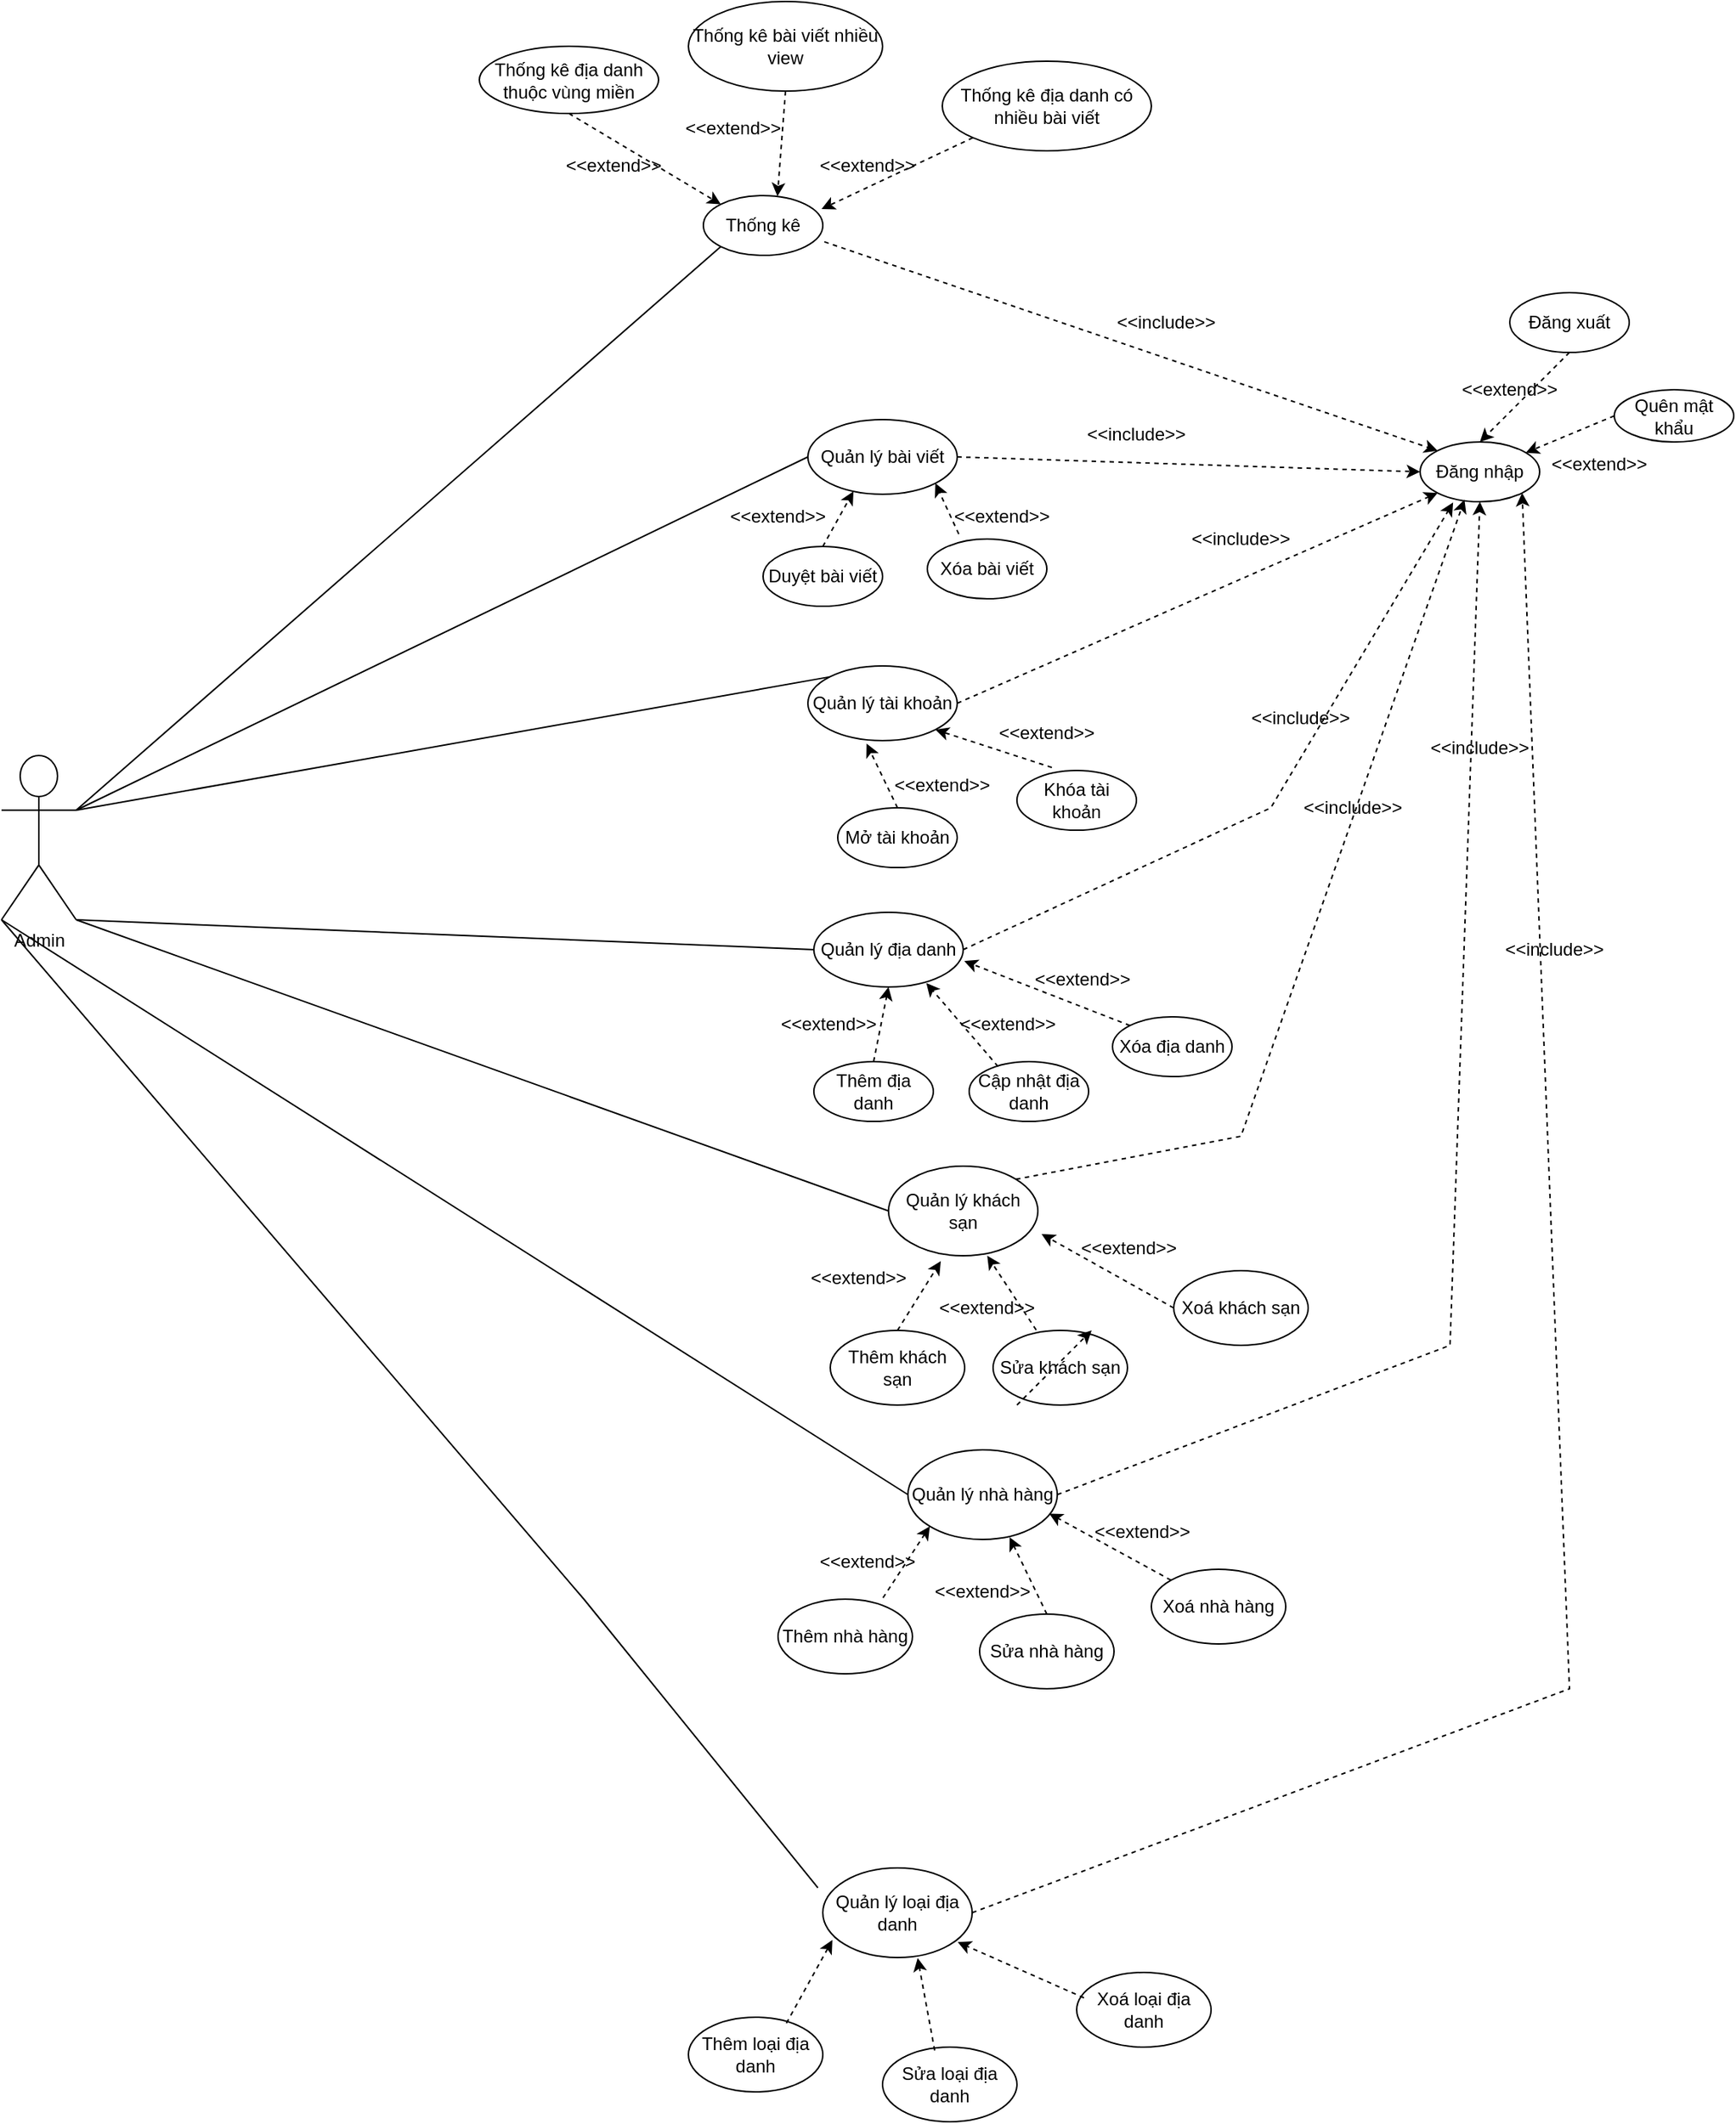 <mxfile version="16.0.3" type="github" pages="3">
  <diagram id="Jql77AijrYIN3KDk63lc" name="Admin">
    <mxGraphModel dx="3434" dy="1453" grid="1" gridSize="10" guides="1" tooltips="1" connect="1" arrows="1" fold="1" page="1" pageScale="1" pageWidth="827" pageHeight="1169" math="0" shadow="0">
      <root>
        <mxCell id="OLgPwKhHEB8N8eYpCHfR-0" />
        <mxCell id="OLgPwKhHEB8N8eYpCHfR-1" parent="OLgPwKhHEB8N8eYpCHfR-0" />
        <mxCell id="vltrpdNg1YDniGxMTgad-0" value="Admin" style="shape=umlActor;verticalLabelPosition=bottom;verticalAlign=top;html=1;outlineConnect=0;" parent="OLgPwKhHEB8N8eYpCHfR-1" vertex="1">
          <mxGeometry x="-310" y="575" width="50" height="110" as="geometry" />
        </mxCell>
        <mxCell id="wBagWmyPqQhV3in8v2J4-0" value="Đăng nhập" style="ellipse;whiteSpace=wrap;html=1;" parent="OLgPwKhHEB8N8eYpCHfR-1" vertex="1">
          <mxGeometry x="640" y="365" width="80" height="40" as="geometry" />
        </mxCell>
        <mxCell id="wBagWmyPqQhV3in8v2J4-1" value="Đăng xuất" style="ellipse;whiteSpace=wrap;html=1;" parent="OLgPwKhHEB8N8eYpCHfR-1" vertex="1">
          <mxGeometry x="700" y="265" width="80" height="40" as="geometry" />
        </mxCell>
        <mxCell id="wBagWmyPqQhV3in8v2J4-2" value="" style="endArrow=classic;html=1;rounded=0;dashed=1;exitX=0.5;exitY=1;exitDx=0;exitDy=0;entryX=0.5;entryY=0;entryDx=0;entryDy=0;" parent="OLgPwKhHEB8N8eYpCHfR-1" source="wBagWmyPqQhV3in8v2J4-1" target="wBagWmyPqQhV3in8v2J4-0" edge="1">
          <mxGeometry width="50" height="50" relative="1" as="geometry">
            <mxPoint x="255" y="465" as="sourcePoint" />
            <mxPoint x="305" y="415" as="targetPoint" />
          </mxGeometry>
        </mxCell>
        <mxCell id="wBagWmyPqQhV3in8v2J4-4" value="&amp;lt;&amp;lt;extend&amp;gt;&amp;gt;" style="text;html=1;strokeColor=none;fillColor=none;align=center;verticalAlign=middle;whiteSpace=wrap;rounded=0;" parent="OLgPwKhHEB8N8eYpCHfR-1" vertex="1">
          <mxGeometry x="670" y="315" width="60" height="30" as="geometry" />
        </mxCell>
        <mxCell id="wBagWmyPqQhV3in8v2J4-7" value="Thống kê" style="ellipse;whiteSpace=wrap;html=1;" parent="OLgPwKhHEB8N8eYpCHfR-1" vertex="1">
          <mxGeometry x="160" y="200" width="80" height="40" as="geometry" />
        </mxCell>
        <mxCell id="wBagWmyPqQhV3in8v2J4-9" value="Thống kê bài viết nhiều view" style="ellipse;whiteSpace=wrap;html=1;" parent="OLgPwKhHEB8N8eYpCHfR-1" vertex="1">
          <mxGeometry x="150" y="70" width="130" height="60" as="geometry" />
        </mxCell>
        <mxCell id="wBagWmyPqQhV3in8v2J4-10" value="Thống kê địa danh có nhiều bài viết" style="ellipse;whiteSpace=wrap;html=1;" parent="OLgPwKhHEB8N8eYpCHfR-1" vertex="1">
          <mxGeometry x="320" y="110" width="140" height="60" as="geometry" />
        </mxCell>
        <mxCell id="wBagWmyPqQhV3in8v2J4-11" value="Thống kê địa danh thuộc vùng miền" style="ellipse;whiteSpace=wrap;html=1;" parent="OLgPwKhHEB8N8eYpCHfR-1" vertex="1">
          <mxGeometry x="10" y="100" width="120" height="45" as="geometry" />
        </mxCell>
        <mxCell id="wBagWmyPqQhV3in8v2J4-12" value="" style="endArrow=classic;html=1;rounded=0;dashed=1;exitX=0.5;exitY=1;exitDx=0;exitDy=0;entryX=0.62;entryY=0.012;entryDx=0;entryDy=0;entryPerimeter=0;" parent="OLgPwKhHEB8N8eYpCHfR-1" source="wBagWmyPqQhV3in8v2J4-9" target="wBagWmyPqQhV3in8v2J4-7" edge="1">
          <mxGeometry width="50" height="50" relative="1" as="geometry">
            <mxPoint x="370" y="200" as="sourcePoint" />
            <mxPoint x="420" y="150" as="targetPoint" />
          </mxGeometry>
        </mxCell>
        <mxCell id="wBagWmyPqQhV3in8v2J4-13" value="" style="endArrow=classic;html=1;rounded=0;dashed=1;exitX=0;exitY=1;exitDx=0;exitDy=0;entryX=0.989;entryY=0.226;entryDx=0;entryDy=0;entryPerimeter=0;" parent="OLgPwKhHEB8N8eYpCHfR-1" source="wBagWmyPqQhV3in8v2J4-10" target="wBagWmyPqQhV3in8v2J4-7" edge="1">
          <mxGeometry width="50" height="50" relative="1" as="geometry">
            <mxPoint x="245" y="165" as="sourcePoint" />
            <mxPoint x="219.6" y="210.48" as="targetPoint" />
          </mxGeometry>
        </mxCell>
        <mxCell id="wBagWmyPqQhV3in8v2J4-15" value="" style="endArrow=classic;html=1;rounded=0;dashed=1;exitX=0.5;exitY=1;exitDx=0;exitDy=0;entryX=0;entryY=0;entryDx=0;entryDy=0;" parent="OLgPwKhHEB8N8eYpCHfR-1" source="wBagWmyPqQhV3in8v2J4-11" target="wBagWmyPqQhV3in8v2J4-7" edge="1">
          <mxGeometry width="50" height="50" relative="1" as="geometry">
            <mxPoint x="265" y="185" as="sourcePoint" />
            <mxPoint x="80" y="125.0" as="targetPoint" />
          </mxGeometry>
        </mxCell>
        <mxCell id="wBagWmyPqQhV3in8v2J4-16" value="&amp;lt;&amp;lt;extend&amp;gt;&amp;gt;" style="text;html=1;strokeColor=none;fillColor=none;align=center;verticalAlign=middle;whiteSpace=wrap;rounded=0;" parent="OLgPwKhHEB8N8eYpCHfR-1" vertex="1">
          <mxGeometry x="70" y="165" width="60" height="30" as="geometry" />
        </mxCell>
        <mxCell id="wBagWmyPqQhV3in8v2J4-18" value="&amp;lt;&amp;lt;extend&amp;gt;&amp;gt;" style="text;html=1;strokeColor=none;fillColor=none;align=center;verticalAlign=middle;whiteSpace=wrap;rounded=0;" parent="OLgPwKhHEB8N8eYpCHfR-1" vertex="1">
          <mxGeometry x="150" y="140" width="60" height="30" as="geometry" />
        </mxCell>
        <mxCell id="wBagWmyPqQhV3in8v2J4-19" value="&amp;lt;&amp;lt;extend&amp;gt;&amp;gt;" style="text;html=1;strokeColor=none;fillColor=none;align=center;verticalAlign=middle;whiteSpace=wrap;rounded=0;" parent="OLgPwKhHEB8N8eYpCHfR-1" vertex="1">
          <mxGeometry x="240" y="165" width="60" height="30" as="geometry" />
        </mxCell>
        <mxCell id="KhUkixnGrhb_PDHBroVw-0" value="Quản lý bài viết" style="ellipse;whiteSpace=wrap;html=1;" parent="OLgPwKhHEB8N8eYpCHfR-1" vertex="1">
          <mxGeometry x="230" y="350" width="100" height="50" as="geometry" />
        </mxCell>
        <mxCell id="KhUkixnGrhb_PDHBroVw-1" value="Quản lý tài khoản" style="ellipse;whiteSpace=wrap;html=1;" parent="OLgPwKhHEB8N8eYpCHfR-1" vertex="1">
          <mxGeometry x="230" y="515" width="100" height="50" as="geometry" />
        </mxCell>
        <mxCell id="z8ZjdY-Hk-6FsjkJAAoU-0" value="Duyệt bài viết" style="ellipse;whiteSpace=wrap;html=1;" parent="OLgPwKhHEB8N8eYpCHfR-1" vertex="1">
          <mxGeometry x="200" y="435" width="80" height="40" as="geometry" />
        </mxCell>
        <mxCell id="z8ZjdY-Hk-6FsjkJAAoU-1" value="Xóa bài viết" style="ellipse;whiteSpace=wrap;html=1;" parent="OLgPwKhHEB8N8eYpCHfR-1" vertex="1">
          <mxGeometry x="310" y="430" width="80" height="40" as="geometry" />
        </mxCell>
        <mxCell id="kyeEj7KUK-IWEr4JccgW-0" value="Khóa tài khoản" style="ellipse;whiteSpace=wrap;html=1;" parent="OLgPwKhHEB8N8eYpCHfR-1" vertex="1">
          <mxGeometry x="370" y="585" width="80" height="40" as="geometry" />
        </mxCell>
        <mxCell id="kyeEj7KUK-IWEr4JccgW-1" value="" style="endArrow=classic;html=1;rounded=0;dashed=1;exitX=0.263;exitY=-0.083;exitDx=0;exitDy=0;exitPerimeter=0;entryX=1;entryY=1;entryDx=0;entryDy=0;" parent="OLgPwKhHEB8N8eYpCHfR-1" source="z8ZjdY-Hk-6FsjkJAAoU-1" target="KhUkixnGrhb_PDHBroVw-0" edge="1">
          <mxGeometry width="50" height="50" relative="1" as="geometry">
            <mxPoint x="440" y="350" as="sourcePoint" />
            <mxPoint x="490" y="300" as="targetPoint" />
          </mxGeometry>
        </mxCell>
        <mxCell id="kyeEj7KUK-IWEr4JccgW-2" value="" style="endArrow=classic;html=1;rounded=0;dashed=1;exitX=0.5;exitY=0;exitDx=0;exitDy=0;entryX=0.305;entryY=0.962;entryDx=0;entryDy=0;entryPerimeter=0;" parent="OLgPwKhHEB8N8eYpCHfR-1" source="z8ZjdY-Hk-6FsjkJAAoU-0" target="KhUkixnGrhb_PDHBroVw-0" edge="1">
          <mxGeometry width="50" height="50" relative="1" as="geometry">
            <mxPoint x="440" y="350" as="sourcePoint" />
            <mxPoint x="490" y="300" as="targetPoint" />
          </mxGeometry>
        </mxCell>
        <mxCell id="kyeEj7KUK-IWEr4JccgW-3" value="&amp;lt;&amp;lt;extend&amp;gt;&amp;gt;" style="text;html=1;strokeColor=none;fillColor=none;align=center;verticalAlign=middle;whiteSpace=wrap;rounded=0;" parent="OLgPwKhHEB8N8eYpCHfR-1" vertex="1">
          <mxGeometry x="330" y="400" width="60" height="30" as="geometry" />
        </mxCell>
        <mxCell id="kyeEj7KUK-IWEr4JccgW-4" value="&amp;lt;&amp;lt;extend&amp;gt;&amp;gt;" style="text;html=1;strokeColor=none;fillColor=none;align=center;verticalAlign=middle;whiteSpace=wrap;rounded=0;" parent="OLgPwKhHEB8N8eYpCHfR-1" vertex="1">
          <mxGeometry x="180" y="400" width="60" height="30" as="geometry" />
        </mxCell>
        <mxCell id="kyeEj7KUK-IWEr4JccgW-5" value="" style="endArrow=classic;html=1;rounded=0;dashed=1;exitX=0.292;exitY=-0.05;exitDx=0;exitDy=0;entryX=1;entryY=1;entryDx=0;entryDy=0;exitPerimeter=0;" parent="OLgPwKhHEB8N8eYpCHfR-1" source="kyeEj7KUK-IWEr4JccgW-0" target="KhUkixnGrhb_PDHBroVw-1" edge="1">
          <mxGeometry width="50" height="50" relative="1" as="geometry">
            <mxPoint x="440" y="525" as="sourcePoint" />
            <mxPoint x="490" y="475" as="targetPoint" />
          </mxGeometry>
        </mxCell>
        <mxCell id="kyeEj7KUK-IWEr4JccgW-6" value="&amp;lt;&amp;lt;extend&amp;gt;&amp;gt;" style="text;html=1;strokeColor=none;fillColor=none;align=center;verticalAlign=middle;whiteSpace=wrap;rounded=0;" parent="OLgPwKhHEB8N8eYpCHfR-1" vertex="1">
          <mxGeometry x="360" y="545" width="60" height="30" as="geometry" />
        </mxCell>
        <mxCell id="kyeEj7KUK-IWEr4JccgW-7" value="" style="endArrow=none;html=1;rounded=0;exitX=1;exitY=0.333;exitDx=0;exitDy=0;exitPerimeter=0;entryX=0;entryY=1;entryDx=0;entryDy=0;" parent="OLgPwKhHEB8N8eYpCHfR-1" source="vltrpdNg1YDniGxMTgad-0" target="wBagWmyPqQhV3in8v2J4-7" edge="1">
          <mxGeometry width="50" height="50" relative="1" as="geometry">
            <mxPoint x="370" y="500" as="sourcePoint" />
            <mxPoint x="420" y="450" as="targetPoint" />
          </mxGeometry>
        </mxCell>
        <mxCell id="kyeEj7KUK-IWEr4JccgW-8" value="" style="endArrow=none;html=1;rounded=0;exitX=1;exitY=0.333;exitDx=0;exitDy=0;exitPerimeter=0;entryX=0;entryY=0.5;entryDx=0;entryDy=0;" parent="OLgPwKhHEB8N8eYpCHfR-1" source="vltrpdNg1YDniGxMTgad-0" target="KhUkixnGrhb_PDHBroVw-0" edge="1">
          <mxGeometry width="50" height="50" relative="1" as="geometry">
            <mxPoint x="370" y="500" as="sourcePoint" />
            <mxPoint x="420" y="450" as="targetPoint" />
          </mxGeometry>
        </mxCell>
        <mxCell id="kyeEj7KUK-IWEr4JccgW-9" value="" style="endArrow=none;html=1;rounded=0;exitX=1;exitY=0.333;exitDx=0;exitDy=0;exitPerimeter=0;entryX=0;entryY=0;entryDx=0;entryDy=0;" parent="OLgPwKhHEB8N8eYpCHfR-1" source="vltrpdNg1YDniGxMTgad-0" target="KhUkixnGrhb_PDHBroVw-1" edge="1">
          <mxGeometry width="50" height="50" relative="1" as="geometry">
            <mxPoint x="370" y="500" as="sourcePoint" />
            <mxPoint x="420" y="450" as="targetPoint" />
          </mxGeometry>
        </mxCell>
        <mxCell id="kyeEj7KUK-IWEr4JccgW-10" value="" style="endArrow=classic;html=1;rounded=0;dashed=1;exitX=1.013;exitY=0.774;exitDx=0;exitDy=0;exitPerimeter=0;entryX=0;entryY=0;entryDx=0;entryDy=0;" parent="OLgPwKhHEB8N8eYpCHfR-1" source="wBagWmyPqQhV3in8v2J4-7" target="wBagWmyPqQhV3in8v2J4-0" edge="1">
          <mxGeometry width="50" height="50" relative="1" as="geometry">
            <mxPoint x="370" y="380" as="sourcePoint" />
            <mxPoint x="420" y="330" as="targetPoint" />
          </mxGeometry>
        </mxCell>
        <mxCell id="kyeEj7KUK-IWEr4JccgW-11" value="" style="endArrow=classic;html=1;rounded=0;dashed=1;exitX=1;exitY=0.5;exitDx=0;exitDy=0;entryX=0;entryY=0.5;entryDx=0;entryDy=0;" parent="OLgPwKhHEB8N8eYpCHfR-1" source="KhUkixnGrhb_PDHBroVw-0" target="wBagWmyPqQhV3in8v2J4-0" edge="1">
          <mxGeometry width="50" height="50" relative="1" as="geometry">
            <mxPoint x="370" y="380" as="sourcePoint" />
            <mxPoint x="420" y="330" as="targetPoint" />
          </mxGeometry>
        </mxCell>
        <mxCell id="kyeEj7KUK-IWEr4JccgW-12" value="" style="endArrow=classic;html=1;rounded=0;dashed=1;exitX=1;exitY=0.5;exitDx=0;exitDy=0;entryX=0;entryY=1;entryDx=0;entryDy=0;" parent="OLgPwKhHEB8N8eYpCHfR-1" source="KhUkixnGrhb_PDHBroVw-1" target="wBagWmyPqQhV3in8v2J4-0" edge="1">
          <mxGeometry width="50" height="50" relative="1" as="geometry">
            <mxPoint x="370" y="380" as="sourcePoint" />
            <mxPoint x="420" y="330" as="targetPoint" />
          </mxGeometry>
        </mxCell>
        <mxCell id="ro9ozAIYGXByp175dPBN-0" value="Quên mật khẩu" style="ellipse;whiteSpace=wrap;html=1;" parent="OLgPwKhHEB8N8eYpCHfR-1" vertex="1">
          <mxGeometry x="770" y="330" width="80" height="35" as="geometry" />
        </mxCell>
        <mxCell id="ro9ozAIYGXByp175dPBN-1" value="" style="endArrow=classic;html=1;rounded=0;dashed=1;exitX=0;exitY=0.5;exitDx=0;exitDy=0;" parent="OLgPwKhHEB8N8eYpCHfR-1" source="ro9ozAIYGXByp175dPBN-0" target="wBagWmyPqQhV3in8v2J4-0" edge="1">
          <mxGeometry width="50" height="50" relative="1" as="geometry">
            <mxPoint x="690" y="380" as="sourcePoint" />
            <mxPoint x="740" y="330" as="targetPoint" />
          </mxGeometry>
        </mxCell>
        <mxCell id="ro9ozAIYGXByp175dPBN-2" value="&amp;lt;&amp;lt;extend&amp;gt;&amp;gt;" style="text;html=1;strokeColor=none;fillColor=none;align=center;verticalAlign=middle;whiteSpace=wrap;rounded=0;" parent="OLgPwKhHEB8N8eYpCHfR-1" vertex="1">
          <mxGeometry x="730" y="365" width="60" height="30" as="geometry" />
        </mxCell>
        <mxCell id="l3kfSCd3iPUqc4quCD4n-0" value="Mở tài khoản" style="ellipse;whiteSpace=wrap;html=1;" parent="OLgPwKhHEB8N8eYpCHfR-1" vertex="1">
          <mxGeometry x="250" y="610" width="80" height="40" as="geometry" />
        </mxCell>
        <mxCell id="l3kfSCd3iPUqc4quCD4n-1" value="" style="endArrow=classic;html=1;rounded=0;exitX=0.5;exitY=0;exitDx=0;exitDy=0;entryX=0.393;entryY=1.04;entryDx=0;entryDy=0;entryPerimeter=0;dashed=1;" parent="OLgPwKhHEB8N8eYpCHfR-1" source="l3kfSCd3iPUqc4quCD4n-0" target="KhUkixnGrhb_PDHBroVw-1" edge="1">
          <mxGeometry width="50" height="50" relative="1" as="geometry">
            <mxPoint x="460" y="575" as="sourcePoint" />
            <mxPoint x="510" y="525" as="targetPoint" />
          </mxGeometry>
        </mxCell>
        <mxCell id="l3kfSCd3iPUqc4quCD4n-2" value="&amp;lt;&amp;lt;extend&amp;gt;&amp;gt;" style="text;html=1;strokeColor=none;fillColor=none;align=center;verticalAlign=middle;whiteSpace=wrap;rounded=0;" parent="OLgPwKhHEB8N8eYpCHfR-1" vertex="1">
          <mxGeometry x="290" y="580" width="60" height="30" as="geometry" />
        </mxCell>
        <mxCell id="l3kfSCd3iPUqc4quCD4n-3" value="Quản lý địa danh" style="ellipse;whiteSpace=wrap;html=1;" parent="OLgPwKhHEB8N8eYpCHfR-1" vertex="1">
          <mxGeometry x="234" y="680" width="100" height="50" as="geometry" />
        </mxCell>
        <mxCell id="l3kfSCd3iPUqc4quCD4n-4" value="" style="endArrow=none;html=1;rounded=0;exitX=1;exitY=1;exitDx=0;exitDy=0;exitPerimeter=0;entryX=0;entryY=0.5;entryDx=0;entryDy=0;" parent="OLgPwKhHEB8N8eYpCHfR-1" source="vltrpdNg1YDniGxMTgad-0" target="l3kfSCd3iPUqc4quCD4n-3" edge="1">
          <mxGeometry width="50" height="50" relative="1" as="geometry">
            <mxPoint x="270" y="560" as="sourcePoint" />
            <mxPoint x="320" y="510" as="targetPoint" />
          </mxGeometry>
        </mxCell>
        <mxCell id="l3kfSCd3iPUqc4quCD4n-5" value="Thêm địa danh" style="ellipse;whiteSpace=wrap;html=1;" parent="OLgPwKhHEB8N8eYpCHfR-1" vertex="1">
          <mxGeometry x="234" y="780" width="80" height="40" as="geometry" />
        </mxCell>
        <mxCell id="l3kfSCd3iPUqc4quCD4n-6" value="Cập nhật địa danh" style="ellipse;whiteSpace=wrap;html=1;" parent="OLgPwKhHEB8N8eYpCHfR-1" vertex="1">
          <mxGeometry x="338" y="780" width="80" height="40" as="geometry" />
        </mxCell>
        <mxCell id="l3kfSCd3iPUqc4quCD4n-7" value="Xóa địa danh" style="ellipse;whiteSpace=wrap;html=1;" parent="OLgPwKhHEB8N8eYpCHfR-1" vertex="1">
          <mxGeometry x="434" y="750" width="80" height="40" as="geometry" />
        </mxCell>
        <mxCell id="l3kfSCd3iPUqc4quCD4n-8" value="&amp;lt;&amp;lt;extend&amp;gt;&amp;gt;" style="text;html=1;strokeColor=none;fillColor=none;align=center;verticalAlign=middle;whiteSpace=wrap;rounded=0;" parent="OLgPwKhHEB8N8eYpCHfR-1" vertex="1">
          <mxGeometry x="384" y="710" width="60" height="30" as="geometry" />
        </mxCell>
        <mxCell id="l3kfSCd3iPUqc4quCD4n-9" value="&amp;lt;&amp;lt;extend&amp;gt;&amp;gt;" style="text;html=1;strokeColor=none;fillColor=none;align=center;verticalAlign=middle;whiteSpace=wrap;rounded=0;" parent="OLgPwKhHEB8N8eYpCHfR-1" vertex="1">
          <mxGeometry x="334" y="740" width="60" height="30" as="geometry" />
        </mxCell>
        <mxCell id="l3kfSCd3iPUqc4quCD4n-10" value="&amp;lt;&amp;lt;extend&amp;gt;&amp;gt;" style="text;html=1;strokeColor=none;fillColor=none;align=center;verticalAlign=middle;whiteSpace=wrap;rounded=0;" parent="OLgPwKhHEB8N8eYpCHfR-1" vertex="1">
          <mxGeometry x="214" y="740" width="60" height="30" as="geometry" />
        </mxCell>
        <mxCell id="l3kfSCd3iPUqc4quCD4n-12" value="" style="endArrow=classic;html=1;rounded=0;exitX=0.5;exitY=0;exitDx=0;exitDy=0;entryX=0.5;entryY=1;entryDx=0;entryDy=0;dashed=1;" parent="OLgPwKhHEB8N8eYpCHfR-1" source="l3kfSCd3iPUqc4quCD4n-5" target="l3kfSCd3iPUqc4quCD4n-3" edge="1">
          <mxGeometry width="50" height="50" relative="1" as="geometry">
            <mxPoint x="304" y="580" as="sourcePoint" />
            <mxPoint x="283.3" y="537" as="targetPoint" />
          </mxGeometry>
        </mxCell>
        <mxCell id="l3kfSCd3iPUqc4quCD4n-14" value="" style="endArrow=classic;html=1;rounded=0;exitX=0.242;exitY=0.083;exitDx=0;exitDy=0;entryX=0.753;entryY=0.947;entryDx=0;entryDy=0;dashed=1;entryPerimeter=0;exitPerimeter=0;" parent="OLgPwKhHEB8N8eYpCHfR-1" source="l3kfSCd3iPUqc4quCD4n-6" target="l3kfSCd3iPUqc4quCD4n-3" edge="1">
          <mxGeometry width="50" height="50" relative="1" as="geometry">
            <mxPoint x="284" y="790" as="sourcePoint" />
            <mxPoint x="294" y="740" as="targetPoint" />
          </mxGeometry>
        </mxCell>
        <mxCell id="l3kfSCd3iPUqc4quCD4n-15" value="" style="endArrow=classic;html=1;rounded=0;exitX=0;exitY=0;exitDx=0;exitDy=0;entryX=1.007;entryY=0.653;entryDx=0;entryDy=0;dashed=1;entryPerimeter=0;" parent="OLgPwKhHEB8N8eYpCHfR-1" source="l3kfSCd3iPUqc4quCD4n-7" target="l3kfSCd3iPUqc4quCD4n-3" edge="1">
          <mxGeometry width="50" height="50" relative="1" as="geometry">
            <mxPoint x="367.36" y="793.32" as="sourcePoint" />
            <mxPoint x="319.3" y="737.35" as="targetPoint" />
          </mxGeometry>
        </mxCell>
        <mxCell id="l3kfSCd3iPUqc4quCD4n-18" value="" style="endArrow=classic;html=1;rounded=0;exitX=1;exitY=0.5;exitDx=0;exitDy=0;entryX=0.276;entryY=1.014;entryDx=0;entryDy=0;dashed=1;entryPerimeter=0;" parent="OLgPwKhHEB8N8eYpCHfR-1" source="l3kfSCd3iPUqc4quCD4n-3" target="wBagWmyPqQhV3in8v2J4-0" edge="1">
          <mxGeometry width="50" height="50" relative="1" as="geometry">
            <mxPoint x="510" y="610" as="sourcePoint" />
            <mxPoint x="560" y="560" as="targetPoint" />
            <Array as="points">
              <mxPoint x="540" y="610" />
            </Array>
          </mxGeometry>
        </mxCell>
        <mxCell id="l3kfSCd3iPUqc4quCD4n-19" value="&amp;lt;&amp;lt;include&amp;gt;&amp;gt;" style="text;html=1;strokeColor=none;fillColor=none;align=center;verticalAlign=middle;whiteSpace=wrap;rounded=0;" parent="OLgPwKhHEB8N8eYpCHfR-1" vertex="1">
          <mxGeometry x="440" y="270" width="60" height="30" as="geometry" />
        </mxCell>
        <mxCell id="l3kfSCd3iPUqc4quCD4n-20" value="&amp;lt;&amp;lt;include&amp;gt;&amp;gt;" style="text;html=1;strokeColor=none;fillColor=none;align=center;verticalAlign=middle;whiteSpace=wrap;rounded=0;" parent="OLgPwKhHEB8N8eYpCHfR-1" vertex="1">
          <mxGeometry x="420" y="345" width="60" height="30" as="geometry" />
        </mxCell>
        <mxCell id="l3kfSCd3iPUqc4quCD4n-21" value="&amp;lt;&amp;lt;include&amp;gt;&amp;gt;" style="text;html=1;strokeColor=none;fillColor=none;align=center;verticalAlign=middle;whiteSpace=wrap;rounded=0;" parent="OLgPwKhHEB8N8eYpCHfR-1" vertex="1">
          <mxGeometry x="490" y="415" width="60" height="30" as="geometry" />
        </mxCell>
        <mxCell id="l3kfSCd3iPUqc4quCD4n-22" value="&amp;lt;&amp;lt;include&amp;gt;&amp;gt;" style="text;html=1;strokeColor=none;fillColor=none;align=center;verticalAlign=middle;whiteSpace=wrap;rounded=0;" parent="OLgPwKhHEB8N8eYpCHfR-1" vertex="1">
          <mxGeometry x="530" y="535" width="60" height="30" as="geometry" />
        </mxCell>
        <mxCell id="AwYDnABasfOOscvQMy0i-0" value="Quản lý khách sạn" style="ellipse;whiteSpace=wrap;html=1;" parent="OLgPwKhHEB8N8eYpCHfR-1" vertex="1">
          <mxGeometry x="284" y="850" width="100" height="60" as="geometry" />
        </mxCell>
        <mxCell id="AwYDnABasfOOscvQMy0i-1" value="Thêm khách sạn" style="ellipse;whiteSpace=wrap;html=1;" parent="OLgPwKhHEB8N8eYpCHfR-1" vertex="1">
          <mxGeometry x="245" y="960" width="90" height="50" as="geometry" />
        </mxCell>
        <mxCell id="AwYDnABasfOOscvQMy0i-2" value="Sửa khách sạn" style="ellipse;whiteSpace=wrap;html=1;" parent="OLgPwKhHEB8N8eYpCHfR-1" vertex="1">
          <mxGeometry x="354" y="960" width="90" height="50" as="geometry" />
        </mxCell>
        <mxCell id="AwYDnABasfOOscvQMy0i-3" value="Xoá khách sạn" style="ellipse;whiteSpace=wrap;html=1;" parent="OLgPwKhHEB8N8eYpCHfR-1" vertex="1">
          <mxGeometry x="475" y="920" width="90" height="50" as="geometry" />
        </mxCell>
        <mxCell id="AwYDnABasfOOscvQMy0i-4" value="Quản lý nhà hàng" style="ellipse;whiteSpace=wrap;html=1;" parent="OLgPwKhHEB8N8eYpCHfR-1" vertex="1">
          <mxGeometry x="297" y="1040" width="100" height="60" as="geometry" />
        </mxCell>
        <mxCell id="AwYDnABasfOOscvQMy0i-8" value="Quản lý loại địa danh" style="ellipse;whiteSpace=wrap;html=1;" parent="OLgPwKhHEB8N8eYpCHfR-1" vertex="1">
          <mxGeometry x="240" y="1320" width="100" height="60" as="geometry" />
        </mxCell>
        <mxCell id="AwYDnABasfOOscvQMy0i-12" value="Thêm nhà hàng" style="ellipse;whiteSpace=wrap;html=1;" parent="OLgPwKhHEB8N8eYpCHfR-1" vertex="1">
          <mxGeometry x="210" y="1140" width="90" height="50" as="geometry" />
        </mxCell>
        <mxCell id="AwYDnABasfOOscvQMy0i-13" value="Sửa nhà hàng" style="ellipse;whiteSpace=wrap;html=1;" parent="OLgPwKhHEB8N8eYpCHfR-1" vertex="1">
          <mxGeometry x="345" y="1150" width="90" height="50" as="geometry" />
        </mxCell>
        <mxCell id="AwYDnABasfOOscvQMy0i-14" value="Xoá nhà hàng" style="ellipse;whiteSpace=wrap;html=1;" parent="OLgPwKhHEB8N8eYpCHfR-1" vertex="1">
          <mxGeometry x="460" y="1120" width="90" height="50" as="geometry" />
        </mxCell>
        <mxCell id="AwYDnABasfOOscvQMy0i-15" value="Thêm loại địa danh" style="ellipse;whiteSpace=wrap;html=1;" parent="OLgPwKhHEB8N8eYpCHfR-1" vertex="1">
          <mxGeometry x="150" y="1420" width="90" height="50" as="geometry" />
        </mxCell>
        <mxCell id="AwYDnABasfOOscvQMy0i-16" value="Sửa loại địa danh" style="ellipse;whiteSpace=wrap;html=1;" parent="OLgPwKhHEB8N8eYpCHfR-1" vertex="1">
          <mxGeometry x="280" y="1440" width="90" height="50" as="geometry" />
        </mxCell>
        <mxCell id="AwYDnABasfOOscvQMy0i-17" value="Xoá loại địa danh" style="ellipse;whiteSpace=wrap;html=1;" parent="OLgPwKhHEB8N8eYpCHfR-1" vertex="1">
          <mxGeometry x="410" y="1390" width="90" height="50" as="geometry" />
        </mxCell>
        <mxCell id="INtRTJJpB2bWuMdGjHzu-0" value="" style="endArrow=classic;html=1;rounded=0;exitX=0.5;exitY=0;exitDx=0;exitDy=0;entryX=0.35;entryY=1.061;entryDx=0;entryDy=0;entryPerimeter=0;dashed=1;" edge="1" parent="OLgPwKhHEB8N8eYpCHfR-1" source="AwYDnABasfOOscvQMy0i-1" target="AwYDnABasfOOscvQMy0i-0">
          <mxGeometry width="50" height="50" relative="1" as="geometry">
            <mxPoint x="480" y="910" as="sourcePoint" />
            <mxPoint x="530" y="860" as="targetPoint" />
          </mxGeometry>
        </mxCell>
        <mxCell id="INtRTJJpB2bWuMdGjHzu-1" value="" style="endArrow=classic;html=1;rounded=0;exitX=0.321;exitY=-0.005;exitDx=0;exitDy=0;entryX=0.661;entryY=1.001;entryDx=0;entryDy=0;dashed=1;exitPerimeter=0;entryPerimeter=0;" edge="1" parent="OLgPwKhHEB8N8eYpCHfR-1" source="AwYDnABasfOOscvQMy0i-2" target="AwYDnABasfOOscvQMy0i-0">
          <mxGeometry width="50" height="50" relative="1" as="geometry">
            <mxPoint x="245" y="960" as="sourcePoint" />
            <mxPoint x="329" y="923.66" as="targetPoint" />
          </mxGeometry>
        </mxCell>
        <mxCell id="INtRTJJpB2bWuMdGjHzu-2" value="" style="endArrow=classic;html=1;rounded=0;exitX=0;exitY=0.5;exitDx=0;exitDy=0;entryX=1.025;entryY=0.758;entryDx=0;entryDy=0;dashed=1;entryPerimeter=0;" edge="1" parent="OLgPwKhHEB8N8eYpCHfR-1" source="AwYDnABasfOOscvQMy0i-3" target="AwYDnABasfOOscvQMy0i-0">
          <mxGeometry width="50" height="50" relative="1" as="geometry">
            <mxPoint x="392.89" y="969.75" as="sourcePoint" />
            <mxPoint x="360.1" y="920.06" as="targetPoint" />
          </mxGeometry>
        </mxCell>
        <mxCell id="INtRTJJpB2bWuMdGjHzu-3" value="&amp;lt;&amp;lt;extend&amp;gt;&amp;gt;" style="text;html=1;strokeColor=none;fillColor=none;align=center;verticalAlign=middle;whiteSpace=wrap;rounded=0;" vertex="1" parent="OLgPwKhHEB8N8eYpCHfR-1">
          <mxGeometry x="234" y="910" width="60" height="30" as="geometry" />
        </mxCell>
        <mxCell id="INtRTJJpB2bWuMdGjHzu-4" value="&amp;lt;&amp;lt;extend&amp;gt;&amp;gt;" style="text;html=1;strokeColor=none;fillColor=none;align=center;verticalAlign=middle;whiteSpace=wrap;rounded=0;" vertex="1" parent="OLgPwKhHEB8N8eYpCHfR-1">
          <mxGeometry x="320" y="930" width="60" height="30" as="geometry" />
        </mxCell>
        <mxCell id="INtRTJJpB2bWuMdGjHzu-5" value="&amp;lt;&amp;lt;extend&amp;gt;&amp;gt;" style="text;html=1;strokeColor=none;fillColor=none;align=center;verticalAlign=middle;whiteSpace=wrap;rounded=0;" vertex="1" parent="OLgPwKhHEB8N8eYpCHfR-1">
          <mxGeometry x="415" y="890" width="60" height="30" as="geometry" />
        </mxCell>
        <mxCell id="INtRTJJpB2bWuMdGjHzu-6" value="" style="endArrow=classic;html=1;rounded=0;exitX=0;exitY=0;exitDx=0;exitDy=0;entryX=0.946;entryY=0.711;entryDx=0;entryDy=0;dashed=1;entryPerimeter=0;" edge="1" parent="OLgPwKhHEB8N8eYpCHfR-1" source="AwYDnABasfOOscvQMy0i-14" target="AwYDnABasfOOscvQMy0i-4">
          <mxGeometry width="50" height="50" relative="1" as="geometry">
            <mxPoint x="540" y="895" as="sourcePoint" />
            <mxPoint x="451.5" y="845.48" as="targetPoint" />
          </mxGeometry>
        </mxCell>
        <mxCell id="INtRTJJpB2bWuMdGjHzu-7" value="" style="endArrow=classic;html=1;rounded=0;exitX=0.5;exitY=0;exitDx=0;exitDy=0;entryX=0.681;entryY=0.975;entryDx=0;entryDy=0;dashed=1;entryPerimeter=0;" edge="1" parent="OLgPwKhHEB8N8eYpCHfR-1" source="AwYDnABasfOOscvQMy0i-13" target="AwYDnABasfOOscvQMy0i-4">
          <mxGeometry width="50" height="50" relative="1" as="geometry">
            <mxPoint x="506.78" y="1147.547" as="sourcePoint" />
            <mxPoint x="406.6" y="1101.24" as="targetPoint" />
          </mxGeometry>
        </mxCell>
        <mxCell id="INtRTJJpB2bWuMdGjHzu-8" value="" style="endArrow=classic;html=1;rounded=0;exitX=0.781;exitY=-0.017;exitDx=0;exitDy=0;entryX=0;entryY=1;entryDx=0;entryDy=0;dashed=1;exitPerimeter=0;" edge="1" parent="OLgPwKhHEB8N8eYpCHfR-1" source="AwYDnABasfOOscvQMy0i-12" target="AwYDnABasfOOscvQMy0i-4">
          <mxGeometry width="50" height="50" relative="1" as="geometry">
            <mxPoint x="400" y="1160" as="sourcePoint" />
            <mxPoint x="375.1" y="1108.5" as="targetPoint" />
          </mxGeometry>
        </mxCell>
        <mxCell id="INtRTJJpB2bWuMdGjHzu-9" value="&amp;lt;&amp;lt;extend&amp;gt;&amp;gt;" style="text;html=1;strokeColor=none;fillColor=none;align=center;verticalAlign=middle;whiteSpace=wrap;rounded=0;" vertex="1" parent="OLgPwKhHEB8N8eYpCHfR-1">
          <mxGeometry x="240" y="1100" width="60" height="30" as="geometry" />
        </mxCell>
        <mxCell id="INtRTJJpB2bWuMdGjHzu-10" value="&amp;lt;&amp;lt;extend&amp;gt;&amp;gt;" style="text;html=1;strokeColor=none;fillColor=none;align=center;verticalAlign=middle;whiteSpace=wrap;rounded=0;" vertex="1" parent="OLgPwKhHEB8N8eYpCHfR-1">
          <mxGeometry x="317" y="1120" width="60" height="30" as="geometry" />
        </mxCell>
        <mxCell id="INtRTJJpB2bWuMdGjHzu-11" value="&amp;lt;&amp;lt;extend&amp;gt;&amp;gt;" style="text;html=1;strokeColor=none;fillColor=none;align=center;verticalAlign=middle;whiteSpace=wrap;rounded=0;" vertex="1" parent="OLgPwKhHEB8N8eYpCHfR-1">
          <mxGeometry x="424" y="1080" width="60" height="30" as="geometry" />
        </mxCell>
        <mxCell id="INtRTJJpB2bWuMdGjHzu-12" value="" style="endArrow=classic;html=1;rounded=0;exitX=0.388;exitY=0.045;exitDx=0;exitDy=0;entryX=0.635;entryY=1.006;entryDx=0;entryDy=0;dashed=1;entryPerimeter=0;exitPerimeter=0;" edge="1" parent="OLgPwKhHEB8N8eYpCHfR-1" source="AwYDnABasfOOscvQMy0i-16" target="AwYDnABasfOOscvQMy0i-8">
          <mxGeometry width="50" height="50" relative="1" as="geometry">
            <mxPoint x="335" y="1230" as="sourcePoint" />
            <mxPoint x="310.1" y="1178.5" as="targetPoint" />
          </mxGeometry>
        </mxCell>
        <mxCell id="INtRTJJpB2bWuMdGjHzu-13" value="" style="endArrow=classic;html=1;rounded=0;exitX=0.054;exitY=0.34;exitDx=0;exitDy=0;entryX=0.903;entryY=0.828;entryDx=0;entryDy=0;dashed=1;exitPerimeter=0;entryPerimeter=0;" edge="1" parent="OLgPwKhHEB8N8eYpCHfR-1" source="AwYDnABasfOOscvQMy0i-17" target="AwYDnABasfOOscvQMy0i-8">
          <mxGeometry width="50" height="50" relative="1" as="geometry">
            <mxPoint x="324.92" y="1452.25" as="sourcePoint" />
            <mxPoint x="313.5" y="1390.36" as="targetPoint" />
          </mxGeometry>
        </mxCell>
        <mxCell id="INtRTJJpB2bWuMdGjHzu-14" value="" style="endArrow=classic;html=1;rounded=0;entryX=0.064;entryY=0.805;entryDx=0;entryDy=0;dashed=1;entryPerimeter=0;exitX=0.729;exitY=0.079;exitDx=0;exitDy=0;exitPerimeter=0;" edge="1" parent="OLgPwKhHEB8N8eYpCHfR-1" source="AwYDnABasfOOscvQMy0i-15" target="AwYDnABasfOOscvQMy0i-8">
          <mxGeometry width="50" height="50" relative="1" as="geometry">
            <mxPoint x="324.92" y="1452.25" as="sourcePoint" />
            <mxPoint x="313.5" y="1390.36" as="targetPoint" />
          </mxGeometry>
        </mxCell>
        <mxCell id="INtRTJJpB2bWuMdGjHzu-15" value="" style="endArrow=none;html=1;rounded=0;entryX=1;entryY=1;entryDx=0;entryDy=0;entryPerimeter=0;exitX=0;exitY=0.5;exitDx=0;exitDy=0;" edge="1" parent="OLgPwKhHEB8N8eYpCHfR-1" source="AwYDnABasfOOscvQMy0i-0" target="vltrpdNg1YDniGxMTgad-0">
          <mxGeometry width="50" height="50" relative="1" as="geometry">
            <mxPoint x="170" y="920" as="sourcePoint" />
            <mxPoint x="220" y="870" as="targetPoint" />
            <Array as="points" />
          </mxGeometry>
        </mxCell>
        <mxCell id="INtRTJJpB2bWuMdGjHzu-16" value="" style="endArrow=none;html=1;rounded=0;entryX=0;entryY=1;entryDx=0;entryDy=0;entryPerimeter=0;exitX=0;exitY=0.5;exitDx=0;exitDy=0;" edge="1" parent="OLgPwKhHEB8N8eYpCHfR-1" source="AwYDnABasfOOscvQMy0i-4" target="vltrpdNg1YDniGxMTgad-0">
          <mxGeometry width="50" height="50" relative="1" as="geometry">
            <mxPoint x="170" y="920" as="sourcePoint" />
            <mxPoint x="220" y="870" as="targetPoint" />
            <Array as="points" />
          </mxGeometry>
        </mxCell>
        <mxCell id="INtRTJJpB2bWuMdGjHzu-17" value="" style="endArrow=none;html=1;rounded=0;entryX=0;entryY=1;entryDx=0;entryDy=0;entryPerimeter=0;exitX=-0.033;exitY=0.222;exitDx=0;exitDy=0;exitPerimeter=0;" edge="1" parent="OLgPwKhHEB8N8eYpCHfR-1" source="AwYDnABasfOOscvQMy0i-8" target="vltrpdNg1YDniGxMTgad-0">
          <mxGeometry width="50" height="50" relative="1" as="geometry">
            <mxPoint x="170" y="920" as="sourcePoint" />
            <mxPoint x="-10" y="640" as="targetPoint" />
            <Array as="points">
              <mxPoint x="80" y="1140" />
            </Array>
          </mxGeometry>
        </mxCell>
        <mxCell id="INtRTJJpB2bWuMdGjHzu-18" value="" style="endArrow=classic;html=1;rounded=0;dashed=1;exitX=1;exitY=0;exitDx=0;exitDy=0;entryX=0.371;entryY=0.967;entryDx=0;entryDy=0;entryPerimeter=0;" edge="1" parent="OLgPwKhHEB8N8eYpCHfR-1" source="AwYDnABasfOOscvQMy0i-0" target="wBagWmyPqQhV3in8v2J4-0">
          <mxGeometry width="50" height="50" relative="1" as="geometry">
            <mxPoint x="170" y="920" as="sourcePoint" />
            <mxPoint x="690" y="400" as="targetPoint" />
            <Array as="points">
              <mxPoint x="520" y="830" />
            </Array>
          </mxGeometry>
        </mxCell>
        <mxCell id="INtRTJJpB2bWuMdGjHzu-19" value="" style="endArrow=classic;html=1;rounded=0;dashed=1;exitX=1;exitY=0.5;exitDx=0;exitDy=0;entryX=0.5;entryY=1;entryDx=0;entryDy=0;" edge="1" parent="OLgPwKhHEB8N8eYpCHfR-1" source="AwYDnABasfOOscvQMy0i-4" target="wBagWmyPqQhV3in8v2J4-0">
          <mxGeometry width="50" height="50" relative="1" as="geometry">
            <mxPoint x="310" y="1010" as="sourcePoint" />
            <mxPoint x="360" y="960" as="targetPoint" />
            <Array as="points">
              <mxPoint x="660" y="970" />
            </Array>
          </mxGeometry>
        </mxCell>
        <mxCell id="INtRTJJpB2bWuMdGjHzu-21" value="&amp;lt;&amp;lt;include&amp;gt;&amp;gt;" style="text;html=1;strokeColor=none;fillColor=none;align=center;verticalAlign=middle;whiteSpace=wrap;rounded=0;" vertex="1" parent="OLgPwKhHEB8N8eYpCHfR-1">
          <mxGeometry x="565" y="595" width="60" height="30" as="geometry" />
        </mxCell>
        <mxCell id="INtRTJJpB2bWuMdGjHzu-22" value="&amp;lt;&amp;lt;include&amp;gt;&amp;gt;" style="text;html=1;strokeColor=none;fillColor=none;align=center;verticalAlign=middle;whiteSpace=wrap;rounded=0;" vertex="1" parent="OLgPwKhHEB8N8eYpCHfR-1">
          <mxGeometry x="650" y="555" width="60" height="30" as="geometry" />
        </mxCell>
        <mxCell id="INtRTJJpB2bWuMdGjHzu-23" value="" style="endArrow=classic;html=1;rounded=0;dashed=1;" edge="1" parent="OLgPwKhHEB8N8eYpCHfR-1">
          <mxGeometry width="50" height="50" relative="1" as="geometry">
            <mxPoint x="370" y="1010" as="sourcePoint" />
            <mxPoint x="420" y="960" as="targetPoint" />
          </mxGeometry>
        </mxCell>
        <mxCell id="INtRTJJpB2bWuMdGjHzu-24" value="" style="endArrow=classic;html=1;rounded=0;dashed=1;exitX=1;exitY=0.5;exitDx=0;exitDy=0;entryX=1;entryY=1;entryDx=0;entryDy=0;" edge="1" parent="OLgPwKhHEB8N8eYpCHfR-1" source="AwYDnABasfOOscvQMy0i-8" target="wBagWmyPqQhV3in8v2J4-0">
          <mxGeometry width="50" height="50" relative="1" as="geometry">
            <mxPoint x="370" y="1010" as="sourcePoint" />
            <mxPoint x="420" y="960" as="targetPoint" />
            <Array as="points">
              <mxPoint x="740" y="1200" />
            </Array>
          </mxGeometry>
        </mxCell>
        <mxCell id="INtRTJJpB2bWuMdGjHzu-25" value="&amp;lt;&amp;lt;include&amp;gt;&amp;gt;" style="text;html=1;strokeColor=none;fillColor=none;align=center;verticalAlign=middle;whiteSpace=wrap;rounded=0;" vertex="1" parent="OLgPwKhHEB8N8eYpCHfR-1">
          <mxGeometry x="700" y="690" width="60" height="30" as="geometry" />
        </mxCell>
      </root>
    </mxGraphModel>
  </diagram>
  <diagram id="rnLA2pWCElLlJlCpffi8" name="user">
    <mxGraphModel dx="1278" dy="594" grid="1" gridSize="10" guides="1" tooltips="1" connect="1" arrows="1" fold="1" page="1" pageScale="1" pageWidth="827" pageHeight="1169" math="0" shadow="0">
      <root>
        <mxCell id="WDvWQcNVRTAKgu-yZgN8-0" />
        <mxCell id="WDvWQcNVRTAKgu-yZgN8-1" parent="WDvWQcNVRTAKgu-yZgN8-0" />
        <mxCell id="WDvWQcNVRTAKgu-yZgN8-2" value="Đăng nhập" style="ellipse;whiteSpace=wrap;html=1;" parent="WDvWQcNVRTAKgu-yZgN8-1" vertex="1">
          <mxGeometry x="630" y="372" width="80" height="40" as="geometry" />
        </mxCell>
        <mxCell id="WDvWQcNVRTAKgu-yZgN8-3" value="Đăng xuất" style="ellipse;whiteSpace=wrap;html=1;" parent="WDvWQcNVRTAKgu-yZgN8-1" vertex="1">
          <mxGeometry x="730" y="282" width="80" height="40" as="geometry" />
        </mxCell>
        <mxCell id="WDvWQcNVRTAKgu-yZgN8-4" value="" style="endArrow=classic;html=1;rounded=0;dashed=1;exitX=0.5;exitY=1;exitDx=0;exitDy=0;entryX=0.5;entryY=0;entryDx=0;entryDy=0;" parent="WDvWQcNVRTAKgu-yZgN8-1" source="WDvWQcNVRTAKgu-yZgN8-3" target="WDvWQcNVRTAKgu-yZgN8-2" edge="1">
          <mxGeometry width="50" height="50" relative="1" as="geometry">
            <mxPoint x="245" y="472" as="sourcePoint" />
            <mxPoint x="295" y="422" as="targetPoint" />
          </mxGeometry>
        </mxCell>
        <mxCell id="8P9vWimUPg_xVC6pA8FB-1" value="user" style="shape=umlActor;verticalLabelPosition=bottom;verticalAlign=top;html=1;" parent="WDvWQcNVRTAKgu-yZgN8-1" vertex="1">
          <mxGeometry x="10" y="392" width="50" height="110" as="geometry" />
        </mxCell>
        <mxCell id="8P9vWimUPg_xVC6pA8FB-4" value="Đăng ký" style="ellipse;whiteSpace=wrap;html=1;" parent="WDvWQcNVRTAKgu-yZgN8-1" vertex="1">
          <mxGeometry x="740" y="422" width="80" height="40" as="geometry" />
        </mxCell>
        <mxCell id="8P9vWimUPg_xVC6pA8FB-5" value="&amp;lt;&amp;lt;extend&amp;gt;&amp;gt;" style="text;html=1;strokeColor=none;fillColor=none;align=center;verticalAlign=middle;whiteSpace=wrap;rounded=0;" parent="WDvWQcNVRTAKgu-yZgN8-1" vertex="1">
          <mxGeometry x="660" y="322" width="60" height="30" as="geometry" />
        </mxCell>
        <mxCell id="M4X3rj4kXI6tyak3ntOv-1" value="Quản lý tài khoản &lt;br&gt;cá nhân" style="ellipse;whiteSpace=wrap;html=1;" parent="WDvWQcNVRTAKgu-yZgN8-1" vertex="1">
          <mxGeometry x="100" y="222" width="120" height="50" as="geometry" />
        </mxCell>
        <mxCell id="hpNYV92SBJ5mCEnbdmpr-0" value="" style="endArrow=classic;html=1;rounded=0;exitX=0.5;exitY=0;exitDx=0;exitDy=0;dashed=1;" parent="WDvWQcNVRTAKgu-yZgN8-1" source="8P9vWimUPg_xVC6pA8FB-4" target="WDvWQcNVRTAKgu-yZgN8-2" edge="1">
          <mxGeometry width="50" height="50" relative="1" as="geometry">
            <mxPoint x="340" y="252" as="sourcePoint" />
            <mxPoint x="390" y="202" as="targetPoint" />
          </mxGeometry>
        </mxCell>
        <mxCell id="hpNYV92SBJ5mCEnbdmpr-1" value="&amp;lt;&amp;lt;extend&amp;gt;&amp;gt;" style="text;html=1;strokeColor=none;fillColor=none;align=center;verticalAlign=middle;whiteSpace=wrap;rounded=0;" parent="WDvWQcNVRTAKgu-yZgN8-1" vertex="1">
          <mxGeometry x="720" y="382" width="60" height="30" as="geometry" />
        </mxCell>
        <mxCell id="hpNYV92SBJ5mCEnbdmpr-2" value="Thay đổi&lt;br&gt;&amp;nbsp;mật khẩu" style="ellipse;whiteSpace=wrap;html=1;" parent="WDvWQcNVRTAKgu-yZgN8-1" vertex="1">
          <mxGeometry x="240" y="32" width="80" height="40" as="geometry" />
        </mxCell>
        <mxCell id="hpNYV92SBJ5mCEnbdmpr-3" value="Thay đổi&lt;br&gt;thông tin cá nhân" style="ellipse;whiteSpace=wrap;html=1;" parent="WDvWQcNVRTAKgu-yZgN8-1" vertex="1">
          <mxGeometry x="90" y="42" width="100" height="50" as="geometry" />
        </mxCell>
        <mxCell id="HtMNi7MYTuoTUYnUFZef-0" value="Cài đặt tài khoản" style="ellipse;whiteSpace=wrap;html=1;" parent="WDvWQcNVRTAKgu-yZgN8-1" vertex="1">
          <mxGeometry x="234" y="132" width="120" height="50" as="geometry" />
        </mxCell>
        <mxCell id="HtMNi7MYTuoTUYnUFZef-1" value="Xem lịch sử &lt;br&gt;đăng bài viết" style="ellipse;whiteSpace=wrap;html=1;" parent="WDvWQcNVRTAKgu-yZgN8-1" vertex="1">
          <mxGeometry x="250" y="292" width="120" height="50" as="geometry" />
        </mxCell>
        <mxCell id="HtMNi7MYTuoTUYnUFZef-3" value="Thay đổi&lt;br&gt;trạng thái" style="ellipse;whiteSpace=wrap;html=1;" parent="WDvWQcNVRTAKgu-yZgN8-1" vertex="1">
          <mxGeometry x="370" y="47" width="80" height="40" as="geometry" />
        </mxCell>
        <mxCell id="HtMNi7MYTuoTUYnUFZef-4" value="" style="endArrow=none;html=1;rounded=0;exitX=1;exitY=0.333;exitDx=0;exitDy=0;exitPerimeter=0;entryX=0;entryY=0.5;entryDx=0;entryDy=0;" parent="WDvWQcNVRTAKgu-yZgN8-1" source="8P9vWimUPg_xVC6pA8FB-1" target="M4X3rj4kXI6tyak3ntOv-1" edge="1">
          <mxGeometry width="50" height="50" relative="1" as="geometry">
            <mxPoint x="430" y="402" as="sourcePoint" />
            <mxPoint x="480" y="352" as="targetPoint" />
          </mxGeometry>
        </mxCell>
        <mxCell id="HtMNi7MYTuoTUYnUFZef-5" value="" style="endArrow=classic;html=1;rounded=0;exitX=0;exitY=0.5;exitDx=0;exitDy=0;entryX=0.699;entryY=0.068;entryDx=0;entryDy=0;dashed=1;entryPerimeter=0;" parent="WDvWQcNVRTAKgu-yZgN8-1" source="HtMNi7MYTuoTUYnUFZef-0" target="M4X3rj4kXI6tyak3ntOv-1" edge="1">
          <mxGeometry width="50" height="50" relative="1" as="geometry">
            <mxPoint x="190" y="342" as="sourcePoint" />
            <mxPoint x="161.08" y="175.35" as="targetPoint" />
          </mxGeometry>
        </mxCell>
        <mxCell id="HtMNi7MYTuoTUYnUFZef-6" value="" style="endArrow=classic;html=1;rounded=0;exitX=0;exitY=0.5;exitDx=0;exitDy=0;dashed=1;fontStyle=1;entryX=1;entryY=1;entryDx=0;entryDy=0;" parent="WDvWQcNVRTAKgu-yZgN8-1" source="HtMNi7MYTuoTUYnUFZef-1" target="M4X3rj4kXI6tyak3ntOv-1" edge="1">
          <mxGeometry width="50" height="50" relative="1" as="geometry">
            <mxPoint x="280" y="207" as="sourcePoint" />
            <mxPoint x="220" y="252" as="targetPoint" />
          </mxGeometry>
        </mxCell>
        <mxCell id="HtMNi7MYTuoTUYnUFZef-8" value="" style="endArrow=classic;html=1;rounded=0;dashed=1;entryX=0;entryY=0;entryDx=0;entryDy=0;exitX=1;exitY=1;exitDx=0;exitDy=0;" parent="WDvWQcNVRTAKgu-yZgN8-1" source="hpNYV92SBJ5mCEnbdmpr-3" target="HtMNi7MYTuoTUYnUFZef-0" edge="1">
          <mxGeometry width="50" height="50" relative="1" as="geometry">
            <mxPoint x="190" y="342" as="sourcePoint" />
            <mxPoint x="240" y="292" as="targetPoint" />
          </mxGeometry>
        </mxCell>
        <mxCell id="HtMNi7MYTuoTUYnUFZef-9" value="" style="endArrow=classic;html=1;rounded=0;dashed=1;entryX=0.5;entryY=0;entryDx=0;entryDy=0;exitX=0.5;exitY=1;exitDx=0;exitDy=0;" parent="WDvWQcNVRTAKgu-yZgN8-1" source="hpNYV92SBJ5mCEnbdmpr-2" target="HtMNi7MYTuoTUYnUFZef-0" edge="1">
          <mxGeometry width="50" height="50" relative="1" as="geometry">
            <mxPoint x="185.864" y="94.42" as="sourcePoint" />
            <mxPoint x="236.963" y="149.58" as="targetPoint" />
          </mxGeometry>
        </mxCell>
        <mxCell id="HtMNi7MYTuoTUYnUFZef-10" value="" style="endArrow=classic;html=1;rounded=0;dashed=1;exitX=0.27;exitY=0.97;exitDx=0;exitDy=0;exitPerimeter=0;" parent="WDvWQcNVRTAKgu-yZgN8-1" source="HtMNi7MYTuoTUYnUFZef-3" target="HtMNi7MYTuoTUYnUFZef-0" edge="1">
          <mxGeometry width="50" height="50" relative="1" as="geometry">
            <mxPoint x="195.864" y="104.42" as="sourcePoint" />
            <mxPoint x="246.963" y="159.58" as="targetPoint" />
          </mxGeometry>
        </mxCell>
        <mxCell id="HtMNi7MYTuoTUYnUFZef-11" value="&amp;lt;&amp;lt;extend&amp;gt;&amp;gt;" style="text;html=1;strokeColor=none;fillColor=none;align=center;verticalAlign=middle;whiteSpace=wrap;rounded=0;" parent="WDvWQcNVRTAKgu-yZgN8-1" vertex="1">
          <mxGeometry x="140" y="102" width="60" height="30" as="geometry" />
        </mxCell>
        <mxCell id="HtMNi7MYTuoTUYnUFZef-12" value="&amp;lt;&amp;lt;extend&amp;gt;&amp;gt;" style="text;html=1;strokeColor=none;fillColor=none;align=center;verticalAlign=middle;whiteSpace=wrap;rounded=0;" parent="WDvWQcNVRTAKgu-yZgN8-1" vertex="1">
          <mxGeometry x="220" y="82" width="60" height="30" as="geometry" />
        </mxCell>
        <mxCell id="HtMNi7MYTuoTUYnUFZef-13" value="&amp;lt;&amp;lt;extend&amp;gt;&amp;gt;" style="text;html=1;strokeColor=none;fillColor=none;align=center;verticalAlign=middle;whiteSpace=wrap;rounded=0;" parent="WDvWQcNVRTAKgu-yZgN8-1" vertex="1">
          <mxGeometry x="300" y="87" width="60" height="30" as="geometry" />
        </mxCell>
        <mxCell id="HtMNi7MYTuoTUYnUFZef-14" value="&amp;lt;&amp;lt;extend&amp;gt;&amp;gt;" style="text;html=1;strokeColor=none;fillColor=none;align=center;verticalAlign=middle;whiteSpace=wrap;rounded=0;" parent="WDvWQcNVRTAKgu-yZgN8-1" vertex="1">
          <mxGeometry x="150" y="162" width="60" height="30" as="geometry" />
        </mxCell>
        <mxCell id="HtMNi7MYTuoTUYnUFZef-15" value="&amp;lt;&amp;lt;extend&amp;gt;&amp;gt;" style="text;html=1;strokeColor=none;fillColor=none;align=center;verticalAlign=middle;whiteSpace=wrap;rounded=0;" parent="WDvWQcNVRTAKgu-yZgN8-1" vertex="1">
          <mxGeometry x="160" y="292" width="60" height="30" as="geometry" />
        </mxCell>
        <mxCell id="SFu7Zz9chXo6OjuvEOsw-0" value="Quản lý bài viết" style="ellipse;whiteSpace=wrap;html=1;" parent="WDvWQcNVRTAKgu-yZgN8-1" vertex="1">
          <mxGeometry x="174" y="382" width="120" height="50" as="geometry" />
        </mxCell>
        <mxCell id="SFu7Zz9chXo6OjuvEOsw-2" value="" style="endArrow=none;html=1;rounded=0;exitX=1;exitY=0.333;exitDx=0;exitDy=0;exitPerimeter=0;entryX=0;entryY=0.5;entryDx=0;entryDy=0;" parent="WDvWQcNVRTAKgu-yZgN8-1" source="8P9vWimUPg_xVC6pA8FB-1" target="SFu7Zz9chXo6OjuvEOsw-0" edge="1">
          <mxGeometry width="50" height="50" relative="1" as="geometry">
            <mxPoint x="380" y="402" as="sourcePoint" />
            <mxPoint x="430" y="352" as="targetPoint" />
          </mxGeometry>
        </mxCell>
        <mxCell id="entRKufHrrszxx7zhp1--0" value="Thêm bài viết" style="ellipse;whiteSpace=wrap;html=1;" parent="WDvWQcNVRTAKgu-yZgN8-1" vertex="1">
          <mxGeometry x="80" y="462" width="80" height="40" as="geometry" />
        </mxCell>
        <mxCell id="entRKufHrrszxx7zhp1--1" value="Sửa bài viết" style="ellipse;whiteSpace=wrap;html=1;" parent="WDvWQcNVRTAKgu-yZgN8-1" vertex="1">
          <mxGeometry x="180" y="482" width="80" height="40" as="geometry" />
        </mxCell>
        <mxCell id="entRKufHrrszxx7zhp1--2" value="Xóa bài viết" style="ellipse;whiteSpace=wrap;html=1;" parent="WDvWQcNVRTAKgu-yZgN8-1" vertex="1">
          <mxGeometry x="280" y="482" width="80" height="40" as="geometry" />
        </mxCell>
        <mxCell id="entRKufHrrszxx7zhp1--3" value="Xem bài viết" style="ellipse;whiteSpace=wrap;html=1;" parent="WDvWQcNVRTAKgu-yZgN8-1" vertex="1">
          <mxGeometry x="360" y="442" width="80" height="40" as="geometry" />
        </mxCell>
        <mxCell id="entRKufHrrszxx7zhp1--5" value="" style="endArrow=classic;html=1;rounded=0;exitX=0.704;exitY=-0.071;exitDx=0;exitDy=0;entryX=0;entryY=1;entryDx=0;entryDy=0;dashed=1;exitPerimeter=0;" parent="WDvWQcNVRTAKgu-yZgN8-1" source="entRKufHrrszxx7zhp1--0" target="SFu7Zz9chXo6OjuvEOsw-0" edge="1">
          <mxGeometry width="50" height="50" relative="1" as="geometry">
            <mxPoint x="380" y="562" as="sourcePoint" />
            <mxPoint x="430" y="512" as="targetPoint" />
          </mxGeometry>
        </mxCell>
        <mxCell id="entRKufHrrszxx7zhp1--6" value="" style="endArrow=classic;html=1;rounded=0;exitX=0.5;exitY=0;exitDx=0;exitDy=0;entryX=0.5;entryY=1;entryDx=0;entryDy=0;dashed=1;" parent="WDvWQcNVRTAKgu-yZgN8-1" source="entRKufHrrszxx7zhp1--1" target="SFu7Zz9chXo6OjuvEOsw-0" edge="1">
          <mxGeometry width="50" height="50" relative="1" as="geometry">
            <mxPoint x="200.963" y="434.42" as="sourcePoint" />
            <mxPoint x="158.284" y="477.858" as="targetPoint" />
          </mxGeometry>
        </mxCell>
        <mxCell id="entRKufHrrszxx7zhp1--7" value="" style="endArrow=classic;html=1;rounded=0;dashed=1;entryX=0.75;entryY=1.01;entryDx=0;entryDy=0;entryPerimeter=0;exitX=0.395;exitY=-0.071;exitDx=0;exitDy=0;exitPerimeter=0;" parent="WDvWQcNVRTAKgu-yZgN8-1" source="entRKufHrrszxx7zhp1--2" target="SFu7Zz9chXo6OjuvEOsw-0" edge="1">
          <mxGeometry width="50" height="50" relative="1" as="geometry">
            <mxPoint x="380" y="562" as="sourcePoint" />
            <mxPoint x="430" y="512" as="targetPoint" />
          </mxGeometry>
        </mxCell>
        <mxCell id="entRKufHrrszxx7zhp1--8" value="" style="endArrow=classic;html=1;rounded=0;dashed=1;entryX=0.963;entryY=0.743;entryDx=0;entryDy=0;entryPerimeter=0;exitX=0;exitY=0.5;exitDx=0;exitDy=0;" parent="WDvWQcNVRTAKgu-yZgN8-1" source="entRKufHrrszxx7zhp1--3" target="SFu7Zz9chXo6OjuvEOsw-0" edge="1">
          <mxGeometry width="50" height="50" relative="1" as="geometry">
            <mxPoint x="380" y="562" as="sourcePoint" />
            <mxPoint x="430" y="512" as="targetPoint" />
          </mxGeometry>
        </mxCell>
        <mxCell id="V7eiqUyBbpotob-zblQo-1" value="Tương tác&lt;br&gt;&amp;nbsp;bài viết" style="ellipse;whiteSpace=wrap;html=1;" parent="WDvWQcNVRTAKgu-yZgN8-1" vertex="1">
          <mxGeometry x="490" y="427" width="80" height="40" as="geometry" />
        </mxCell>
        <mxCell id="V7eiqUyBbpotob-zblQo-2" value="" style="endArrow=classic;html=1;rounded=0;dashed=1;entryX=1;entryY=0.5;entryDx=0;entryDy=0;exitX=0;exitY=0.5;exitDx=0;exitDy=0;" parent="WDvWQcNVRTAKgu-yZgN8-1" source="V7eiqUyBbpotob-zblQo-1" target="entRKufHrrszxx7zhp1--3" edge="1">
          <mxGeometry width="50" height="50" relative="1" as="geometry">
            <mxPoint x="370.0" y="472.0" as="sourcePoint" />
            <mxPoint x="299.56" y="429.15" as="targetPoint" />
          </mxGeometry>
        </mxCell>
        <mxCell id="V7eiqUyBbpotob-zblQo-3" value="&amp;lt;&amp;lt;extend&amp;gt;&amp;gt;" style="text;html=1;strokeColor=none;fillColor=none;align=center;verticalAlign=middle;whiteSpace=wrap;rounded=0;" parent="WDvWQcNVRTAKgu-yZgN8-1" vertex="1">
          <mxGeometry x="100" y="422" width="60" height="30" as="geometry" />
        </mxCell>
        <mxCell id="V7eiqUyBbpotob-zblQo-4" value="&amp;lt;&amp;lt;extend&amp;gt;&amp;gt;" style="text;html=1;strokeColor=none;fillColor=none;align=center;verticalAlign=middle;whiteSpace=wrap;rounded=0;" parent="WDvWQcNVRTAKgu-yZgN8-1" vertex="1">
          <mxGeometry x="234" y="452" width="60" height="30" as="geometry" />
        </mxCell>
        <mxCell id="V7eiqUyBbpotob-zblQo-5" value="&amp;lt;&amp;lt;extend&amp;gt;&amp;gt;" style="text;html=1;strokeColor=none;fillColor=none;align=center;verticalAlign=middle;whiteSpace=wrap;rounded=0;" parent="WDvWQcNVRTAKgu-yZgN8-1" vertex="1">
          <mxGeometry x="160" y="447" width="60" height="30" as="geometry" />
        </mxCell>
        <mxCell id="V7eiqUyBbpotob-zblQo-6" value="&amp;lt;&amp;lt;extend&amp;gt;&amp;gt;" style="text;html=1;strokeColor=none;fillColor=none;align=center;verticalAlign=middle;whiteSpace=wrap;rounded=0;" parent="WDvWQcNVRTAKgu-yZgN8-1" vertex="1">
          <mxGeometry x="310" y="412" width="60" height="30" as="geometry" />
        </mxCell>
        <mxCell id="V7eiqUyBbpotob-zblQo-7" value="&amp;lt;&amp;lt;extend&amp;gt;&amp;gt;" style="text;html=1;strokeColor=none;fillColor=none;align=center;verticalAlign=middle;whiteSpace=wrap;rounded=0;" parent="WDvWQcNVRTAKgu-yZgN8-1" vertex="1">
          <mxGeometry x="430" y="422" width="60" height="30" as="geometry" />
        </mxCell>
        <mxCell id="MSQ5H6lAyhnNwMnTTtLp-1" value="Xem thông tin&lt;br&gt;&amp;nbsp;địa danh" style="ellipse;whiteSpace=wrap;html=1;" parent="WDvWQcNVRTAKgu-yZgN8-1" vertex="1">
          <mxGeometry x="180" y="592" width="120" height="50" as="geometry" />
        </mxCell>
        <mxCell id="MSQ5H6lAyhnNwMnTTtLp-2" value="" style="endArrow=none;html=1;rounded=0;exitX=1;exitY=1;exitDx=0;exitDy=0;exitPerimeter=0;entryX=0;entryY=0.5;entryDx=0;entryDy=0;" parent="WDvWQcNVRTAKgu-yZgN8-1" source="8P9vWimUPg_xVC6pA8FB-1" target="MSQ5H6lAyhnNwMnTTtLp-1" edge="1">
          <mxGeometry width="50" height="50" relative="1" as="geometry">
            <mxPoint x="380" y="662" as="sourcePoint" />
            <mxPoint x="430" y="612" as="targetPoint" />
          </mxGeometry>
        </mxCell>
        <mxCell id="3Xqp2JZp-xdPkFado56v-0" value="Chia sẻ&lt;br&gt;&amp;nbsp;bài viết" style="ellipse;whiteSpace=wrap;html=1;" parent="WDvWQcNVRTAKgu-yZgN8-1" vertex="1">
          <mxGeometry x="440" y="512" width="80" height="40" as="geometry" />
        </mxCell>
        <mxCell id="3Xqp2JZp-xdPkFado56v-1" value="" style="endArrow=classic;html=1;rounded=0;entryX=1;entryY=1;entryDx=0;entryDy=0;exitX=0;exitY=0;exitDx=0;exitDy=0;dashed=1;" parent="WDvWQcNVRTAKgu-yZgN8-1" source="3Xqp2JZp-xdPkFado56v-0" target="entRKufHrrszxx7zhp1--3" edge="1">
          <mxGeometry width="50" height="50" relative="1" as="geometry">
            <mxPoint x="380" y="662" as="sourcePoint" />
            <mxPoint x="430" y="612" as="targetPoint" />
          </mxGeometry>
        </mxCell>
        <mxCell id="3Xqp2JZp-xdPkFado56v-2" value="&amp;lt;&amp;lt;extend&amp;gt;&amp;gt;" style="text;html=1;strokeColor=none;fillColor=none;align=center;verticalAlign=middle;whiteSpace=wrap;rounded=0;" parent="WDvWQcNVRTAKgu-yZgN8-1" vertex="1">
          <mxGeometry x="390" y="492" width="60" height="30" as="geometry" />
        </mxCell>
        <mxCell id="c-_fNT49ChvkAA6udLzj-0" value="Xem nơi&amp;nbsp;&lt;br&gt;lưu trú" style="ellipse;whiteSpace=wrap;html=1;" parent="WDvWQcNVRTAKgu-yZgN8-1" vertex="1">
          <mxGeometry x="120" y="702" width="80" height="40" as="geometry" />
        </mxCell>
        <mxCell id="c-_fNT49ChvkAA6udLzj-1" value="Xem quán ăn" style="ellipse;whiteSpace=wrap;html=1;" parent="WDvWQcNVRTAKgu-yZgN8-1" vertex="1">
          <mxGeometry x="250" y="702" width="80" height="40" as="geometry" />
        </mxCell>
        <mxCell id="c-_fNT49ChvkAA6udLzj-2" value="" style="endArrow=classic;html=1;rounded=0;dashed=1;exitX=0.5;exitY=0;exitDx=0;exitDy=0;entryX=0.262;entryY=1;entryDx=0;entryDy=0;entryPerimeter=0;" parent="WDvWQcNVRTAKgu-yZgN8-1" source="c-_fNT49ChvkAA6udLzj-0" target="MSQ5H6lAyhnNwMnTTtLp-1" edge="1">
          <mxGeometry width="50" height="50" relative="1" as="geometry">
            <mxPoint x="380" y="632" as="sourcePoint" />
            <mxPoint x="430" y="582" as="targetPoint" />
          </mxGeometry>
        </mxCell>
        <mxCell id="c-_fNT49ChvkAA6udLzj-3" value="" style="endArrow=classic;html=1;rounded=0;dashed=1;exitX=0.5;exitY=0;exitDx=0;exitDy=0;entryX=0.604;entryY=0.981;entryDx=0;entryDy=0;entryPerimeter=0;" parent="WDvWQcNVRTAKgu-yZgN8-1" source="c-_fNT49ChvkAA6udLzj-1" target="MSQ5H6lAyhnNwMnTTtLp-1" edge="1">
          <mxGeometry width="50" height="50" relative="1" as="geometry">
            <mxPoint x="170" y="712" as="sourcePoint" />
            <mxPoint x="228.16" y="655.8" as="targetPoint" />
          </mxGeometry>
        </mxCell>
        <mxCell id="c-_fNT49ChvkAA6udLzj-4" value="&amp;lt;&amp;lt;extend&amp;gt;&amp;gt;" style="text;html=1;strokeColor=none;fillColor=none;align=center;verticalAlign=middle;whiteSpace=wrap;rounded=0;" parent="WDvWQcNVRTAKgu-yZgN8-1" vertex="1">
          <mxGeometry x="280" y="652" width="60" height="30" as="geometry" />
        </mxCell>
        <mxCell id="c-_fNT49ChvkAA6udLzj-5" value="&amp;lt;&amp;lt;extend&amp;gt;&amp;gt;" style="text;html=1;strokeColor=none;fillColor=none;align=center;verticalAlign=middle;whiteSpace=wrap;rounded=0;" parent="WDvWQcNVRTAKgu-yZgN8-1" vertex="1">
          <mxGeometry x="120" y="652" width="60" height="30" as="geometry" />
        </mxCell>
        <mxCell id="c-_fNT49ChvkAA6udLzj-6" value="Tìm kiếm" style="ellipse;whiteSpace=wrap;html=1;" parent="WDvWQcNVRTAKgu-yZgN8-1" vertex="1">
          <mxGeometry x="195" y="800" width="120" height="50" as="geometry" />
        </mxCell>
        <mxCell id="c-_fNT49ChvkAA6udLzj-7" value="" style="endArrow=none;html=1;rounded=0;exitX=0;exitY=1;exitDx=0;exitDy=0;exitPerimeter=0;entryX=0;entryY=0.5;entryDx=0;entryDy=0;" parent="WDvWQcNVRTAKgu-yZgN8-1" source="8P9vWimUPg_xVC6pA8FB-1" target="c-_fNT49ChvkAA6udLzj-6" edge="1">
          <mxGeometry width="50" height="50" relative="1" as="geometry">
            <mxPoint x="380" y="752" as="sourcePoint" />
            <mxPoint x="430" y="702" as="targetPoint" />
            <Array as="points">
              <mxPoint x="10" y="825" />
            </Array>
          </mxGeometry>
        </mxCell>
        <mxCell id="c-_fNT49ChvkAA6udLzj-8" value="Tìm kiếm&lt;br&gt;&amp;nbsp;theo miền" style="ellipse;whiteSpace=wrap;html=1;" parent="WDvWQcNVRTAKgu-yZgN8-1" vertex="1">
          <mxGeometry x="105" y="880" width="80" height="40" as="geometry" />
        </mxCell>
        <mxCell id="c-_fNT49ChvkAA6udLzj-9" value="Tìm kiếm&lt;br&gt;&amp;nbsp;theo vùng" style="ellipse;whiteSpace=wrap;html=1;" parent="WDvWQcNVRTAKgu-yZgN8-1" vertex="1">
          <mxGeometry x="205" y="890" width="80" height="40" as="geometry" />
        </mxCell>
        <mxCell id="c-_fNT49ChvkAA6udLzj-10" value="Tìm kiếm&lt;br&gt;&amp;nbsp;theo địa danh" style="ellipse;whiteSpace=wrap;html=1;" parent="WDvWQcNVRTAKgu-yZgN8-1" vertex="1">
          <mxGeometry x="315" y="880" width="80" height="40" as="geometry" />
        </mxCell>
        <mxCell id="wWME3iKhrJm0CGBidg1H-0" value="" style="endArrow=classic;html=1;rounded=0;exitX=0.685;exitY=0.06;exitDx=0;exitDy=0;exitPerimeter=0;entryX=0;entryY=1;entryDx=0;entryDy=0;dashed=1;" parent="WDvWQcNVRTAKgu-yZgN8-1" source="c-_fNT49ChvkAA6udLzj-8" target="c-_fNT49ChvkAA6udLzj-6" edge="1">
          <mxGeometry width="50" height="50" relative="1" as="geometry">
            <mxPoint x="375" y="710" as="sourcePoint" />
            <mxPoint x="215" y="840" as="targetPoint" />
          </mxGeometry>
        </mxCell>
        <mxCell id="wWME3iKhrJm0CGBidg1H-1" value="" style="endArrow=classic;html=1;rounded=0;exitX=0.5;exitY=0;exitDx=0;exitDy=0;entryX=0.5;entryY=1;entryDx=0;entryDy=0;dashed=1;" parent="WDvWQcNVRTAKgu-yZgN8-1" source="c-_fNT49ChvkAA6udLzj-9" target="c-_fNT49ChvkAA6udLzj-6" edge="1">
          <mxGeometry width="50" height="50" relative="1" as="geometry">
            <mxPoint x="169.8" y="892.4" as="sourcePoint" />
            <mxPoint x="221.963" y="852.42" as="targetPoint" />
          </mxGeometry>
        </mxCell>
        <mxCell id="wWME3iKhrJm0CGBidg1H-3" value="" style="endArrow=classic;html=1;rounded=0;exitX=0;exitY=0;exitDx=0;exitDy=0;entryX=1;entryY=1;entryDx=0;entryDy=0;dashed=1;" parent="WDvWQcNVRTAKgu-yZgN8-1" source="c-_fNT49ChvkAA6udLzj-10" target="c-_fNT49ChvkAA6udLzj-6" edge="1">
          <mxGeometry width="50" height="50" relative="1" as="geometry">
            <mxPoint x="275" y="910" as="sourcePoint" />
            <mxPoint x="265" y="860" as="targetPoint" />
          </mxGeometry>
        </mxCell>
        <mxCell id="s-5kRohYYPJafiJu9T2P-0" value="" style="endArrow=classic;html=1;rounded=0;dashed=1;exitX=1;exitY=0.5;exitDx=0;exitDy=0;" parent="WDvWQcNVRTAKgu-yZgN8-1" source="M4X3rj4kXI6tyak3ntOv-1" target="WDvWQcNVRTAKgu-yZgN8-2" edge="1">
          <mxGeometry width="50" height="50" relative="1" as="geometry">
            <mxPoint x="400" y="402" as="sourcePoint" />
            <mxPoint x="450" y="352" as="targetPoint" />
            <Array as="points">
              <mxPoint x="520" y="252" />
            </Array>
          </mxGeometry>
        </mxCell>
        <mxCell id="s-5kRohYYPJafiJu9T2P-1" value="" style="endArrow=classic;html=1;rounded=0;dashed=1;exitX=1;exitY=0.5;exitDx=0;exitDy=0;entryX=0;entryY=0.5;entryDx=0;entryDy=0;" parent="WDvWQcNVRTAKgu-yZgN8-1" source="SFu7Zz9chXo6OjuvEOsw-0" target="WDvWQcNVRTAKgu-yZgN8-2" edge="1">
          <mxGeometry width="50" height="50" relative="1" as="geometry">
            <mxPoint x="400" y="322" as="sourcePoint" />
            <mxPoint x="450" y="272" as="targetPoint" />
          </mxGeometry>
        </mxCell>
        <mxCell id="s-5kRohYYPJafiJu9T2P-2" value="&amp;lt;&amp;lt;include&amp;gt;&amp;gt;" style="text;html=1;strokeColor=none;fillColor=none;align=center;verticalAlign=middle;whiteSpace=wrap;rounded=0;" parent="WDvWQcNVRTAKgu-yZgN8-1" vertex="1">
          <mxGeometry x="380" y="212" width="60" height="30" as="geometry" />
        </mxCell>
        <mxCell id="s-5kRohYYPJafiJu9T2P-3" value="&amp;lt;&amp;lt;include&amp;gt;&amp;gt;" style="text;html=1;strokeColor=none;fillColor=none;align=center;verticalAlign=middle;whiteSpace=wrap;rounded=0;" parent="WDvWQcNVRTAKgu-yZgN8-1" vertex="1">
          <mxGeometry x="470" y="362" width="60" height="30" as="geometry" />
        </mxCell>
        <mxCell id="TuWQJG-hNBUFXUDLvA4D-0" value="Quên mật khẩu" style="ellipse;whiteSpace=wrap;html=1;" parent="WDvWQcNVRTAKgu-yZgN8-1" vertex="1">
          <mxGeometry x="620" y="462" width="80" height="40" as="geometry" />
        </mxCell>
        <mxCell id="TuWQJG-hNBUFXUDLvA4D-1" value="&amp;lt;&amp;lt;extend&amp;gt;&amp;gt;" style="text;html=1;strokeColor=none;fillColor=none;align=center;verticalAlign=middle;whiteSpace=wrap;rounded=0;" parent="WDvWQcNVRTAKgu-yZgN8-1" vertex="1">
          <mxGeometry x="670" y="422" width="60" height="30" as="geometry" />
        </mxCell>
        <mxCell id="TuWQJG-hNBUFXUDLvA4D-3" value="" style="endArrow=classic;html=1;rounded=0;dashed=1;exitX=0.5;exitY=0;exitDx=0;exitDy=0;entryX=0.5;entryY=1;entryDx=0;entryDy=0;" parent="WDvWQcNVRTAKgu-yZgN8-1" source="TuWQJG-hNBUFXUDLvA4D-0" target="WDvWQcNVRTAKgu-yZgN8-2" edge="1">
          <mxGeometry width="50" height="50" relative="1" as="geometry">
            <mxPoint x="720" y="382" as="sourcePoint" />
            <mxPoint x="770" y="332" as="targetPoint" />
          </mxGeometry>
        </mxCell>
      </root>
    </mxGraphModel>
  </diagram>
  <diagram id="A6kONQZNeRu9ABzh24p1" name="Class_Diagram">
    <mxGraphModel dx="1022" dy="475" grid="1" gridSize="10" guides="1" tooltips="1" connect="1" arrows="1" fold="1" page="1" pageScale="1" pageWidth="827" pageHeight="1169" math="0" shadow="0">
      <root>
        <mxCell id="9pNNXFmsf57l4_vPGlxi-0" />
        <mxCell id="9pNNXFmsf57l4_vPGlxi-1" parent="9pNNXFmsf57l4_vPGlxi-0" />
        <mxCell id="K03vBciBmPjNkpmuop8Y-0" value="DiaDanh" style="swimlane;fontStyle=1;align=center;verticalAlign=top;childLayout=stackLayout;horizontal=1;startSize=26;horizontalStack=0;resizeParent=1;resizeParentMax=0;resizeLast=0;collapsible=1;marginBottom=0;" parent="9pNNXFmsf57l4_vPGlxi-1" vertex="1">
          <mxGeometry x="90" y="60" width="230" height="170" as="geometry" />
        </mxCell>
        <mxCell id="K03vBciBmPjNkpmuop8Y-1" value="- IDDiaDanh: string&#xa;- TenDiaDanh: string&#xa;" style="text;strokeColor=none;fillColor=none;align=left;verticalAlign=top;spacingLeft=4;spacingRight=4;overflow=hidden;rotatable=0;points=[[0,0.5],[1,0.5]];portConstraint=eastwest;" parent="K03vBciBmPjNkpmuop8Y-0" vertex="1">
          <mxGeometry y="26" width="230" height="54" as="geometry" />
        </mxCell>
        <mxCell id="K03vBciBmPjNkpmuop8Y-2" value="" style="line;strokeWidth=1;fillColor=none;align=left;verticalAlign=middle;spacingTop=-1;spacingLeft=3;spacingRight=3;rotatable=0;labelPosition=right;points=[];portConstraint=eastwest;" parent="K03vBciBmPjNkpmuop8Y-0" vertex="1">
          <mxGeometry y="80" width="230" height="8" as="geometry" />
        </mxCell>
        <mxCell id="K03vBciBmPjNkpmuop8Y-3" value="&#xa;+ ThemDiaDanh(DiaDanh DD): bool&#xa;+ CapNhatDiaDanh(DiaDanh DD, &#xa;string TenDiaDanh): bool&#xa;+ XoaDiaDanh(DiaDanh DD): bool" style="text;strokeColor=none;fillColor=none;align=left;verticalAlign=top;spacingLeft=4;spacingRight=4;overflow=hidden;rotatable=0;points=[[0,0.5],[1,0.5]];portConstraint=eastwest;" parent="K03vBciBmPjNkpmuop8Y-0" vertex="1">
          <mxGeometry y="88" width="230" height="82" as="geometry" />
        </mxCell>
        <mxCell id="K03vBciBmPjNkpmuop8Y-4" value="Baiviet" style="swimlane;fontStyle=1;align=center;verticalAlign=top;childLayout=stackLayout;horizontal=1;startSize=26;horizontalStack=0;resizeParent=1;resizeParentMax=0;resizeLast=0;collapsible=1;marginBottom=0;" parent="9pNNXFmsf57l4_vPGlxi-1" vertex="1">
          <mxGeometry x="490" y="40" width="370" height="270" as="geometry" />
        </mxCell>
        <mxCell id="K03vBciBmPjNkpmuop8Y-5" value="- MaBaiViet: string&#xa;- TenBaiViet: string&#xa;- NgayGio: datetime&#xa;- LoaiBaiViet: DanhMuc&#xa;- TacGia: TaiKhoan&#xa;- TrangThai: int" style="text;strokeColor=none;fillColor=none;align=left;verticalAlign=top;spacingLeft=4;spacingRight=4;overflow=hidden;rotatable=0;points=[[0,0.5],[1,0.5]];portConstraint=eastwest;" parent="K03vBciBmPjNkpmuop8Y-4" vertex="1">
          <mxGeometry y="26" width="370" height="94" as="geometry" />
        </mxCell>
        <mxCell id="K03vBciBmPjNkpmuop8Y-6" value="" style="line;strokeWidth=1;fillColor=none;align=left;verticalAlign=middle;spacingTop=-1;spacingLeft=3;spacingRight=3;rotatable=0;labelPosition=right;points=[];portConstraint=eastwest;" parent="K03vBciBmPjNkpmuop8Y-4" vertex="1">
          <mxGeometry y="120" width="370" height="8" as="geometry" />
        </mxCell>
        <mxCell id="K03vBciBmPjNkpmuop8Y-7" value="&#xa;+ ThemBaiViet(BaiViet BV): bool&#xa;+ CapNhatBaiViet(BaiViet BV, string tenbaiviet,&#xa; datetime ngaygio, ...): bool&#xa;+ TraCuuBaiVietTheoLoai(string tenloaibaiviet): List&lt;BaiViet&gt;&#xa;+ TraCuuBaiVietTheoTacGia(string tentacgia): List&lt;BaiViet&gt;&#xa;+XoaBaiViet (baiviet BaiViet): bool" style="text;strokeColor=none;fillColor=none;align=left;verticalAlign=top;spacingLeft=4;spacingRight=4;overflow=hidden;rotatable=0;points=[[0,0.5],[1,0.5]];portConstraint=eastwest;" parent="K03vBciBmPjNkpmuop8Y-4" vertex="1">
          <mxGeometry y="128" width="370" height="142" as="geometry" />
        </mxCell>
        <mxCell id="K03vBciBmPjNkpmuop8Y-8" value="TaiKhoan" style="swimlane;fontStyle=1;align=center;verticalAlign=top;childLayout=stackLayout;horizontal=1;startSize=26;horizontalStack=0;resizeParent=1;resizeParentMax=0;resizeLast=0;collapsible=1;marginBottom=0;" parent="9pNNXFmsf57l4_vPGlxi-1" vertex="1">
          <mxGeometry x="190" y="340" width="399" height="300" as="geometry" />
        </mxCell>
        <mxCell id="K03vBciBmPjNkpmuop8Y-9" value="- TenTaiKhoan: string&#xa;- MatKhau: string&#xa;- HoTen: string&#xa;- Email: string&#xa;- Phai: string&#xa;- SoDienThoaiLienHe: Number&#xa;- PhanQuyen: int&#xa;-TrangThai: int" style="text;strokeColor=none;fillColor=none;align=left;verticalAlign=top;spacingLeft=4;spacingRight=4;overflow=hidden;rotatable=0;points=[[0,0.5],[1,0.5]];portConstraint=eastwest;" parent="K03vBciBmPjNkpmuop8Y-8" vertex="1">
          <mxGeometry y="26" width="399" height="144" as="geometry" />
        </mxCell>
        <mxCell id="K03vBciBmPjNkpmuop8Y-10" value="" style="line;strokeWidth=1;fillColor=none;align=left;verticalAlign=middle;spacingTop=-1;spacingLeft=3;spacingRight=3;rotatable=0;labelPosition=right;points=[];portConstraint=eastwest;" parent="K03vBciBmPjNkpmuop8Y-8" vertex="1">
          <mxGeometry y="170" width="399" height="8" as="geometry" />
        </mxCell>
        <mxCell id="K03vBciBmPjNkpmuop8Y-11" value="+ ThemTaiKhoan(TaiKhoan): bool&#xa;+ CapNhatTaiKhoan(TaiKhoan taikhoan, string hoten,&#xa; datetime ngaysinh, string phai, ...): bool&#xa;+ CapNhatMatKhau (TaiKhoan taikhoan, string oldpass, &#xa;string newpass): bool&#xa;+ KhoaTaiKhoan (TaiKhoan taikhoan): bool" style="text;strokeColor=none;fillColor=none;align=left;verticalAlign=top;spacingLeft=4;spacingRight=4;overflow=hidden;rotatable=0;points=[[0,0.5],[1,0.5]];portConstraint=eastwest;" parent="K03vBciBmPjNkpmuop8Y-8" vertex="1">
          <mxGeometry y="178" width="399" height="122" as="geometry" />
        </mxCell>
        <mxCell id="K03vBciBmPjNkpmuop8Y-12" value="DanhMuc" style="swimlane;fontStyle=1;align=center;verticalAlign=top;childLayout=stackLayout;horizontal=1;startSize=26;horizontalStack=0;resizeParent=1;resizeParentMax=0;resizeLast=0;collapsible=1;marginBottom=0;" parent="9pNNXFmsf57l4_vPGlxi-1" vertex="1">
          <mxGeometry x="980" y="50" width="230" height="150" as="geometry" />
        </mxCell>
        <mxCell id="K03vBciBmPjNkpmuop8Y-13" value="- TenDanhMuc: string&#xa;- LoaiBaiViet: DanhMuc" style="text;strokeColor=none;fillColor=none;align=left;verticalAlign=top;spacingLeft=4;spacingRight=4;overflow=hidden;rotatable=0;points=[[0,0.5],[1,0.5]];portConstraint=eastwest;" parent="K03vBciBmPjNkpmuop8Y-12" vertex="1">
          <mxGeometry y="26" width="230" height="34" as="geometry" />
        </mxCell>
        <mxCell id="K03vBciBmPjNkpmuop8Y-14" value="" style="line;strokeWidth=1;fillColor=none;align=left;verticalAlign=middle;spacingTop=-1;spacingLeft=3;spacingRight=3;rotatable=0;labelPosition=right;points=[];portConstraint=eastwest;" parent="K03vBciBmPjNkpmuop8Y-12" vertex="1">
          <mxGeometry y="60" width="230" height="8" as="geometry" />
        </mxCell>
        <mxCell id="K03vBciBmPjNkpmuop8Y-15" value=" &#xa;+ ThemDanhMuc (DanhMuc DM): bool&#xa;+ CapNhatDanhMuc (DanhMuc DM, &#xa;string TenDanhMuc): bool&#xa;+ XoaDanhMuc (DanhMuc): bool" style="text;strokeColor=none;fillColor=none;align=left;verticalAlign=top;spacingLeft=4;spacingRight=4;overflow=hidden;rotatable=0;points=[[0,0.5],[1,0.5]];portConstraint=eastwest;" parent="K03vBciBmPjNkpmuop8Y-12" vertex="1">
          <mxGeometry y="68" width="230" height="82" as="geometry" />
        </mxCell>
        <mxCell id="K03vBciBmPjNkpmuop8Y-16" value="1..*" style="text;html=1;strokeColor=none;fillColor=none;align=center;verticalAlign=middle;whiteSpace=wrap;rounded=0;" parent="9pNNXFmsf57l4_vPGlxi-1" vertex="1">
          <mxGeometry x="330" y="290" width="40" height="20" as="geometry" />
        </mxCell>
        <mxCell id="K03vBciBmPjNkpmuop8Y-17" value="1..*" style="text;html=1;strokeColor=none;fillColor=none;align=center;verticalAlign=middle;whiteSpace=wrap;rounded=0;" parent="9pNNXFmsf57l4_vPGlxi-1" vertex="1">
          <mxGeometry x="414" y="290" width="40" height="20" as="geometry" />
        </mxCell>
        <mxCell id="K03vBciBmPjNkpmuop8Y-18" value="1..1" style="text;html=1;strokeColor=none;fillColor=none;align=center;verticalAlign=middle;whiteSpace=wrap;rounded=0;" parent="9pNNXFmsf57l4_vPGlxi-1" vertex="1">
          <mxGeometry x="440" y="90" width="40" height="20" as="geometry" />
        </mxCell>
        <mxCell id="K03vBciBmPjNkpmuop8Y-19" value="1..*" style="text;html=1;strokeColor=none;fillColor=none;align=center;verticalAlign=middle;whiteSpace=wrap;rounded=0;" parent="9pNNXFmsf57l4_vPGlxi-1" vertex="1">
          <mxGeometry x="940" y="130" width="40" height="20" as="geometry" />
        </mxCell>
        <mxCell id="K03vBciBmPjNkpmuop8Y-20" value="1..1" style="text;html=1;strokeColor=none;fillColor=none;align=center;verticalAlign=middle;whiteSpace=wrap;rounded=0;" parent="9pNNXFmsf57l4_vPGlxi-1" vertex="1">
          <mxGeometry x="430" y="200" width="40" height="20" as="geometry" />
        </mxCell>
        <mxCell id="K03vBciBmPjNkpmuop8Y-21" value="1..*" style="text;html=1;strokeColor=none;fillColor=none;align=center;verticalAlign=middle;whiteSpace=wrap;rounded=0;" parent="9pNNXFmsf57l4_vPGlxi-1" vertex="1">
          <mxGeometry x="320" y="200" width="40" height="20" as="geometry" />
        </mxCell>
        <mxCell id="K03vBciBmPjNkpmuop8Y-22" value="1..*" style="text;html=1;strokeColor=none;fillColor=none;align=center;verticalAlign=middle;whiteSpace=wrap;rounded=0;" parent="9pNNXFmsf57l4_vPGlxi-1" vertex="1">
          <mxGeometry x="350" y="90" width="40" height="20" as="geometry" />
        </mxCell>
        <mxCell id="K03vBciBmPjNkpmuop8Y-23" value="1..1" style="text;html=1;strokeColor=none;fillColor=none;align=center;verticalAlign=middle;whiteSpace=wrap;rounded=0;" parent="9pNNXFmsf57l4_vPGlxi-1" vertex="1">
          <mxGeometry x="870" y="130" width="40" height="20" as="geometry" />
        </mxCell>
        <mxCell id="K03vBciBmPjNkpmuop8Y-28" value="" style="endArrow=diamondThin;endFill=0;endSize=24;html=1;rounded=0;strokeColor=#FFFFFF;" parent="9pNNXFmsf57l4_vPGlxi-1" edge="1">
          <mxGeometry width="160" relative="1" as="geometry">
            <mxPoint x="690" y="480" as="sourcePoint" />
            <mxPoint x="850" y="480" as="targetPoint" />
          </mxGeometry>
        </mxCell>
        <mxCell id="CQBowlRRhTWP-8gahqxW-0" value="" style="endArrow=diamondThin;endFill=0;endSize=24;html=1;rounded=0;exitX=0;exitY=0.574;exitDx=0;exitDy=0;exitPerimeter=0;entryX=1;entryY=0.638;entryDx=0;entryDy=0;entryPerimeter=0;" parent="9pNNXFmsf57l4_vPGlxi-1" source="K03vBciBmPjNkpmuop8Y-5" target="K03vBciBmPjNkpmuop8Y-1" edge="1">
          <mxGeometry width="160" relative="1" as="geometry">
            <mxPoint x="350" y="80" as="sourcePoint" />
            <mxPoint x="510" y="80" as="targetPoint" />
          </mxGeometry>
        </mxCell>
        <mxCell id="CQBowlRRhTWP-8gahqxW-1" value="" style="endArrow=diamondThin;endFill=0;endSize=24;html=1;rounded=0;exitX=0.426;exitY=-0.009;exitDx=0;exitDy=0;exitPerimeter=0;entryX=1;entryY=0.5;entryDx=0;entryDy=0;" parent="9pNNXFmsf57l4_vPGlxi-1" source="K03vBciBmPjNkpmuop8Y-8" target="K03vBciBmPjNkpmuop8Y-3" edge="1">
          <mxGeometry width="160" relative="1" as="geometry">
            <mxPoint x="350" y="230" as="sourcePoint" />
            <mxPoint x="510" y="230" as="targetPoint" />
            <Array as="points">
              <mxPoint x="360" y="189" />
            </Array>
          </mxGeometry>
        </mxCell>
        <mxCell id="CQBowlRRhTWP-8gahqxW-2" value="" style="endArrow=diamondThin;endFill=0;endSize=24;html=1;rounded=0;exitX=0.561;exitY=-0.006;exitDx=0;exitDy=0;exitPerimeter=0;entryX=-0.003;entryY=0.145;entryDx=0;entryDy=0;entryPerimeter=0;" parent="9pNNXFmsf57l4_vPGlxi-1" source="K03vBciBmPjNkpmuop8Y-8" target="K03vBciBmPjNkpmuop8Y-7" edge="1">
          <mxGeometry width="160" relative="1" as="geometry">
            <mxPoint x="470" y="280" as="sourcePoint" />
            <mxPoint x="630" y="280" as="targetPoint" />
            <Array as="points">
              <mxPoint x="414" y="189" />
            </Array>
          </mxGeometry>
        </mxCell>
        <mxCell id="CQBowlRRhTWP-8gahqxW-3" value="" style="endArrow=diamondThin;endFill=0;endSize=24;html=1;rounded=0;exitX=0.001;exitY=0.579;exitDx=0;exitDy=0;exitPerimeter=0;entryX=0.997;entryY=1;entryDx=0;entryDy=0;entryPerimeter=0;" parent="9pNNXFmsf57l4_vPGlxi-1" source="K03vBciBmPjNkpmuop8Y-15" target="K03vBciBmPjNkpmuop8Y-5" edge="1">
          <mxGeometry width="160" relative="1" as="geometry">
            <mxPoint x="880" y="180" as="sourcePoint" />
            <mxPoint x="1040" y="180" as="targetPoint" />
          </mxGeometry>
        </mxCell>
      </root>
    </mxGraphModel>
  </diagram>
</mxfile>
